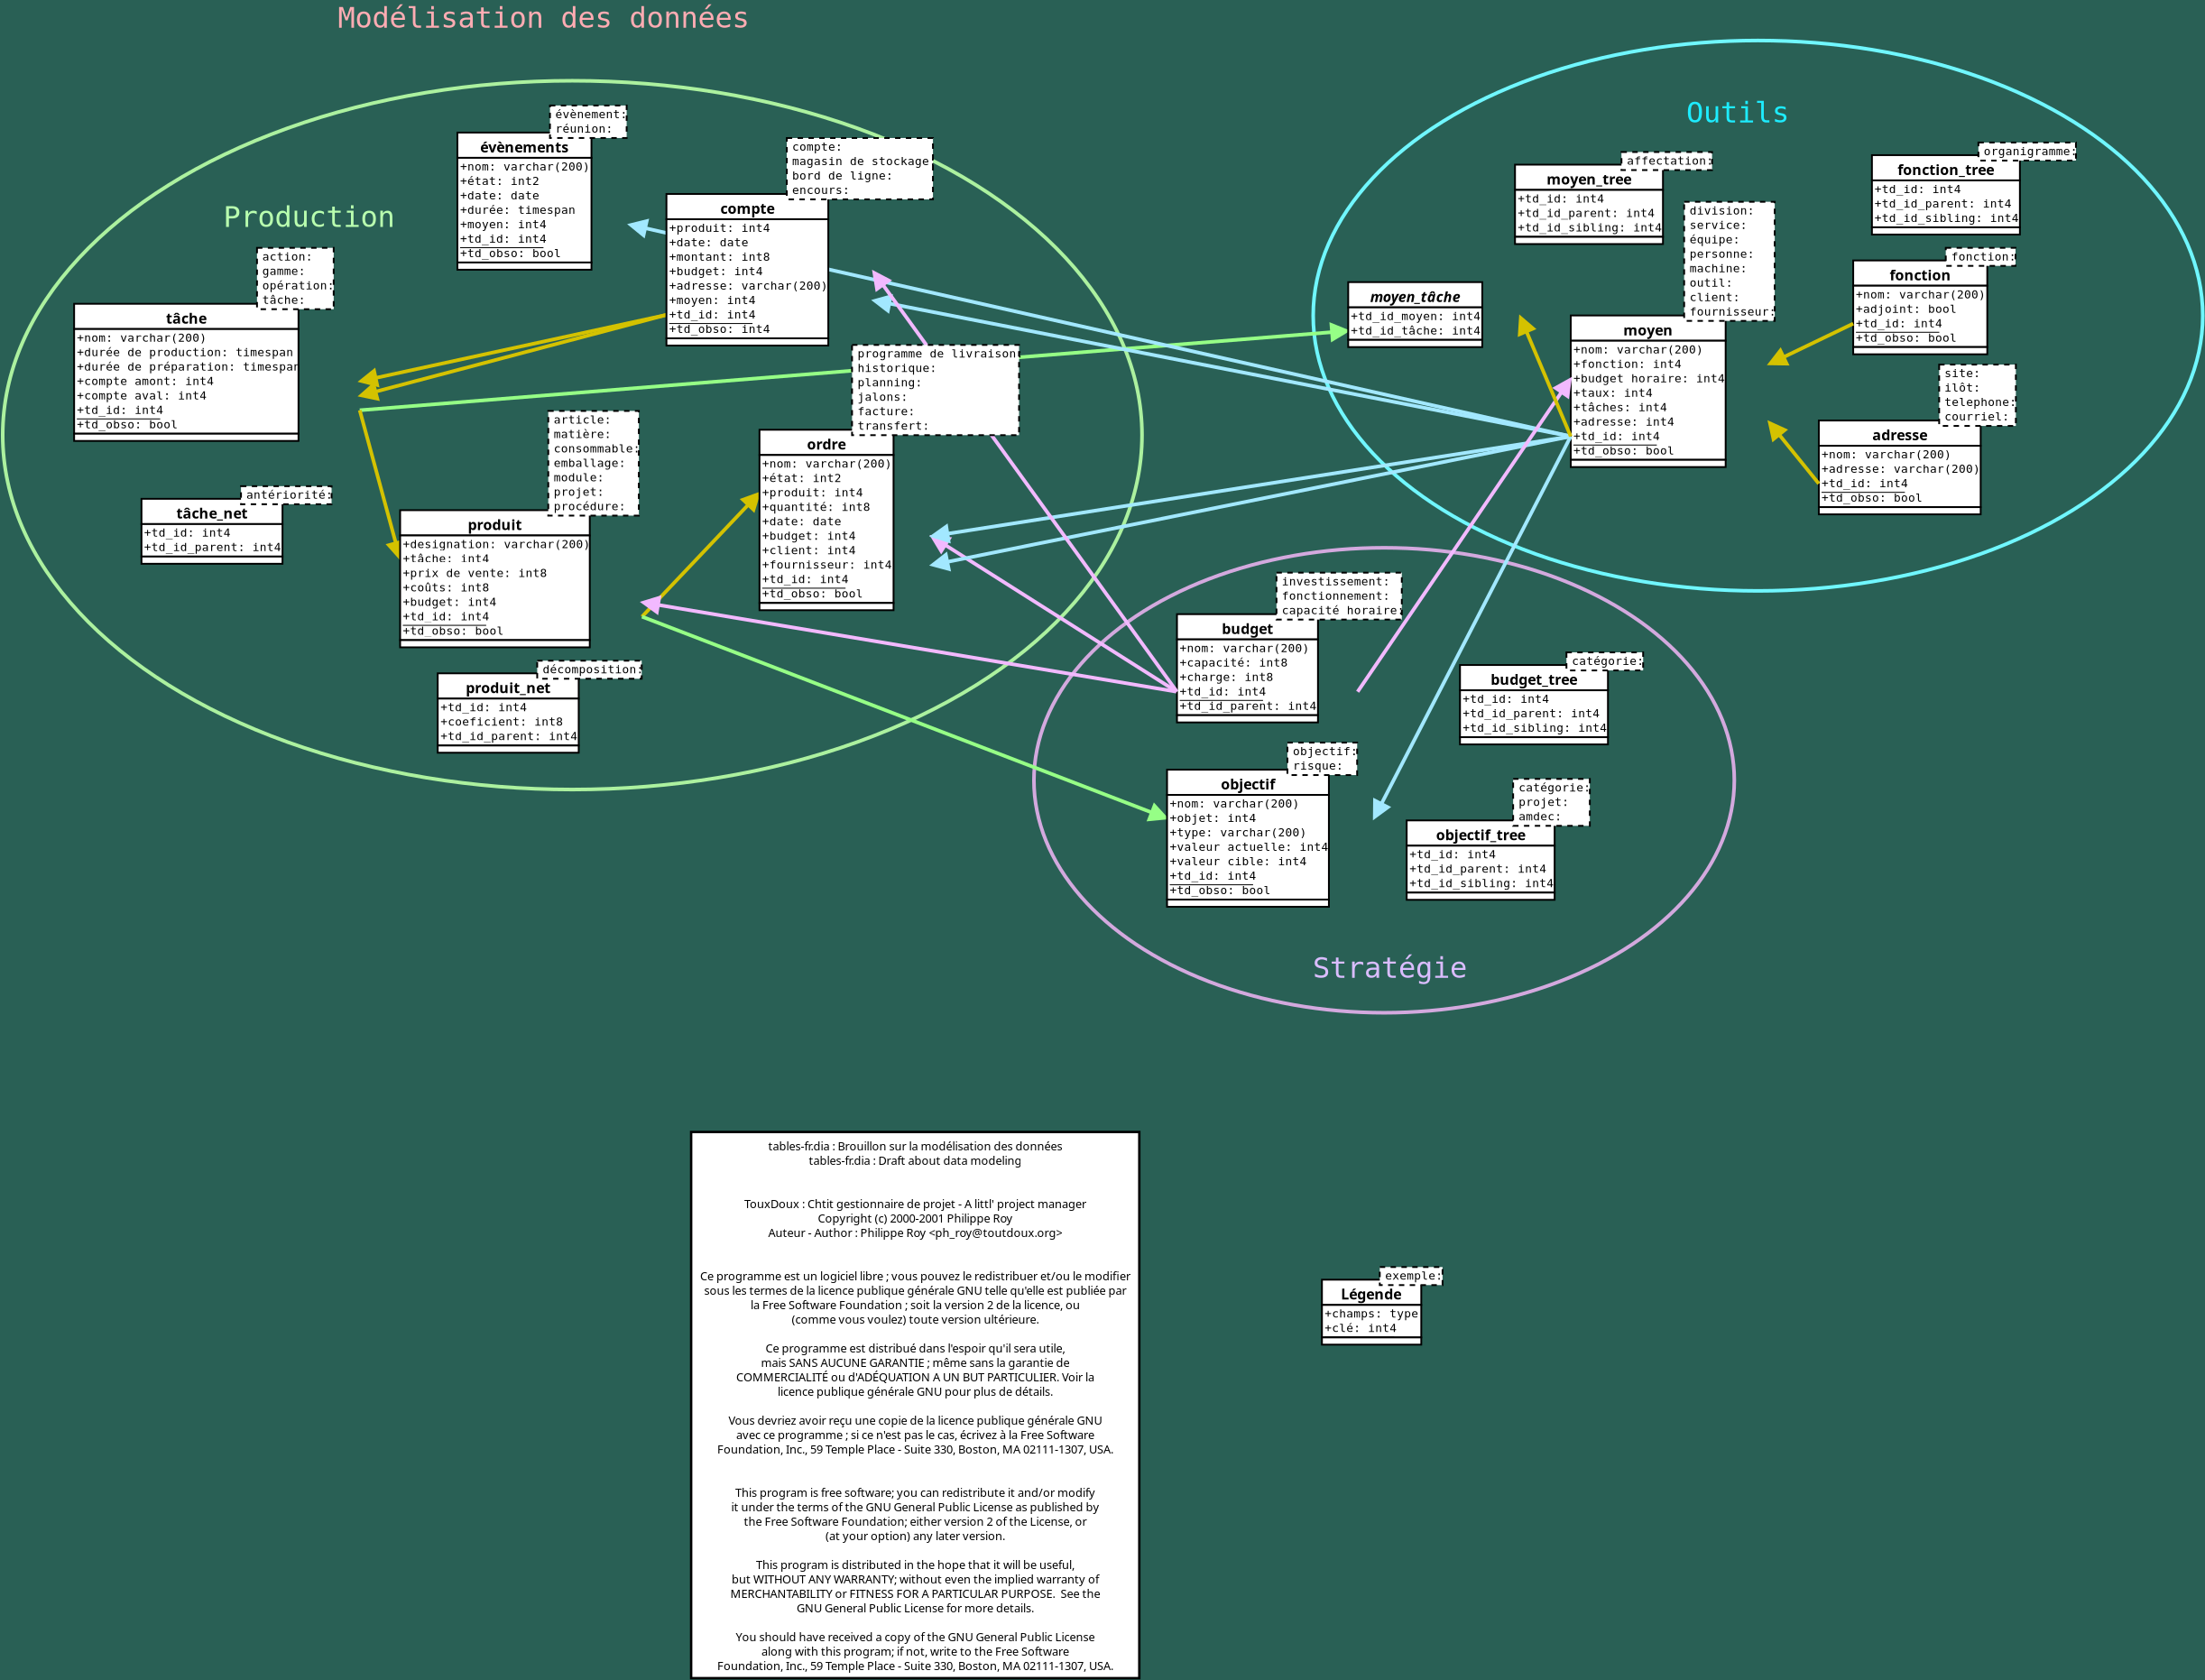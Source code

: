<?xml version="1.0" encoding="iso-8859-1"?>
<diagram xmlns:dia="http://www.lysator.liu.se/~alla/dia/">
  <diagramdata>
    <attribute name="background">
      <color val="#296055"/>
    </attribute>
    <attribute name="paper">
      <composite type="paper">
        <attribute name="name">
          <string>#A4#</string>
        </attribute>
        <attribute name="tmargin">
          <real val="2.82"/>
        </attribute>
        <attribute name="bmargin">
          <real val="2.82"/>
        </attribute>
        <attribute name="lmargin">
          <real val="2.82"/>
        </attribute>
        <attribute name="rmargin">
          <real val="2.82"/>
        </attribute>
        <attribute name="is_portrait">
          <boolean val="true"/>
        </attribute>
        <attribute name="scaling">
          <real val="1"/>
        </attribute>
        <attribute name="fitto">
          <boolean val="false"/>
        </attribute>
      </composite>
    </attribute>
    <attribute name="grid">
      <composite type="grid">
        <attribute name="width_x">
          <real val="1"/>
        </attribute>
        <attribute name="width_y">
          <real val="1"/>
        </attribute>
        <attribute name="visible_x">
          <int val="1"/>
        </attribute>
        <attribute name="visible_y">
          <int val="1"/>
        </attribute>
      </composite>
    </attribute>
    <attribute name="guides">
      <composite type="guides">
        <attribute name="hguides"/>
        <attribute name="vguides"/>
      </composite>
    </attribute>
  </diagramdata>
  <layer name="v4" visible="true">
    <object type="Standard - Ellipse" version="0" id="O0">
      <attribute name="obj_pos">
        <point val="68.945,-7.051"/>
      </attribute>
      <attribute name="obj_bb">
        <rectangle val="68.845,-7.151;107.86,18.816"/>
      </attribute>
      <attribute name="elem_corner">
        <point val="68.945,-7.051"/>
      </attribute>
      <attribute name="elem_width">
        <real val="38.815"/>
      </attribute>
      <attribute name="elem_height">
        <real val="25.767"/>
      </attribute>
      <attribute name="border_width">
        <real val="0.2"/>
      </attribute>
      <attribute name="border_color">
        <color val="#d3a9de"/>
      </attribute>
      <attribute name="show_background">
        <boolean val="false"/>
      </attribute>
    </object>
    <object type="Standard - Ellipse" version="0" id="O1">
      <attribute name="obj_pos">
        <point val="11.795,-32.933"/>
      </attribute>
      <attribute name="obj_bb">
        <rectangle val="11.695,-33.033;75.035,6.447"/>
      </attribute>
      <attribute name="elem_corner">
        <point val="11.795,-32.933"/>
      </attribute>
      <attribute name="elem_width">
        <real val="63.14"/>
      </attribute>
      <attribute name="elem_height">
        <real val="39.279"/>
      </attribute>
      <attribute name="border_width">
        <real val="0.2"/>
      </attribute>
      <attribute name="border_color">
        <color val="#acf19f"/>
      </attribute>
      <attribute name="show_background">
        <boolean val="false"/>
      </attribute>
    </object>
    <object type="Standard - Ellipse" version="0" id="O2">
      <attribute name="obj_pos">
        <point val="84.421,-35.163"/>
      </attribute>
      <attribute name="obj_bb">
        <rectangle val="84.321,-35.263;133.821,-4.563"/>
      </attribute>
      <attribute name="elem_corner">
        <point val="84.421,-35.163"/>
      </attribute>
      <attribute name="elem_width">
        <real val="49.3"/>
      </attribute>
      <attribute name="elem_height">
        <real val="30.5"/>
      </attribute>
      <attribute name="border_width">
        <real val="0.2"/>
      </attribute>
      <attribute name="border_color">
        <color val="#70f7ff"/>
      </attribute>
      <attribute name="show_background">
        <boolean val="false"/>
      </attribute>
    </object>
    <object type="UML - Class" version="0" id="O3">
      <attribute name="obj_pos">
        <point val="84.906,33.508"/>
      </attribute>
      <attribute name="obj_bb">
        <rectangle val="84.856,32.758;93.752,37.158"/>
      </attribute>
      <attribute name="elem_corner">
        <point val="84.906,33.508"/>
      </attribute>
      <attribute name="elem_width">
        <real val="7.102"/>
      </attribute>
      <attribute name="elem_height">
        <real val="3.6"/>
      </attribute>
      <attribute name="name">
        <string>#L&#233;gende#</string>
      </attribute>
      <attribute name="stereotype">
        <string/>
      </attribute>
      <attribute name="abstract">
        <boolean val="false"/>
      </attribute>
      <attribute name="suppress_attributes">
        <boolean val="false"/>
      </attribute>
      <attribute name="suppress_operations">
        <boolean val="false"/>
      </attribute>
      <attribute name="visible_attributes">
        <boolean val="true"/>
      </attribute>
      <attribute name="visible_operations">
        <boolean val="true"/>
      </attribute>
      <attribute name="attributes">
        <composite type="umlattribute">
          <attribute name="name">
            <string>#champs#</string>
          </attribute>
          <attribute name="type">
            <string>#type#</string>
          </attribute>
          <attribute name="value">
            <string/>
          </attribute>
          <attribute name="visibility">
            <enum val="0"/>
          </attribute>
          <attribute name="abstract">
            <boolean val="false"/>
          </attribute>
          <attribute name="class_scope">
            <boolean val="false"/>
          </attribute>
        </composite>
        <composite type="umlattribute">
          <attribute name="name">
            <string>#cl&#233;#</string>
          </attribute>
          <attribute name="type">
            <string>#int4#</string>
          </attribute>
          <attribute name="value">
            <string/>
          </attribute>
          <attribute name="visibility">
            <enum val="0"/>
          </attribute>
          <attribute name="abstract">
            <boolean val="false"/>
          </attribute>
          <attribute name="class_scope">
            <boolean val="true"/>
          </attribute>
        </composite>
      </attribute>
      <attribute name="operations"/>
      <attribute name="template">
        <boolean val="true"/>
      </attribute>
      <attribute name="templates">
        <composite type="umlformalparameter">
          <attribute name="name">
            <string>#exemple#</string>
          </attribute>
          <attribute name="type">
            <string/>
          </attribute>
        </composite>
      </attribute>
    </object>
    <object type="Standard - Line" version="0" id="O4">
      <attribute name="obj_pos">
        <point val="63.261,-7.692"/>
      </attribute>
      <attribute name="obj_bb">
        <rectangle val="62.361,-8.592;77.772,1.827"/>
      </attribute>
      <attribute name="conn_endpoints">
        <point val="63.261,-7.692"/>
        <point val="76.872,0.927"/>
      </attribute>
      <attribute name="numcp">
        <int val="1"/>
      </attribute>
      <attribute name="line_color">
        <color val="#f2b9ff"/>
      </attribute>
      <attribute name="line_width">
        <real val="0.2"/>
      </attribute>
      <attribute name="start_arrow">
        <enum val="3"/>
      </attribute>
      <attribute name="start_arrow_length">
        <real val="0.8"/>
      </attribute>
      <attribute name="start_arrow_width">
        <real val="0.8"/>
      </attribute>
      <connections>
        <connection handle="0" to="O41" connection="19"/>
        <connection handle="1" to="O38" connection="14"/>
      </connections>
    </object>
    <object type="Standard - Line" version="0" id="O5">
      <attribute name="obj_pos">
        <point val="63.261,-6.092"/>
      </attribute>
      <attribute name="obj_bb">
        <rectangle val="62.361,-14.125;99.594,-5.192"/>
      </attribute>
      <attribute name="conn_endpoints">
        <point val="63.261,-6.092"/>
        <point val="98.695,-13.225"/>
      </attribute>
      <attribute name="numcp">
        <int val="1"/>
      </attribute>
      <attribute name="line_color">
        <color val="#a2e8ff"/>
      </attribute>
      <attribute name="line_width">
        <real val="0.2"/>
      </attribute>
      <attribute name="start_arrow">
        <enum val="3"/>
      </attribute>
      <attribute name="start_arrow_length">
        <real val="0.8"/>
      </attribute>
      <attribute name="start_arrow_width">
        <real val="0.8"/>
      </attribute>
      <connections>
        <connection handle="0" to="O41" connection="23"/>
        <connection handle="1" to="O26" connection="20"/>
      </connections>
    </object>
    <object type="Standard - Line" version="0" id="O6">
      <attribute name="obj_pos">
        <point val="86.362,-19.073"/>
      </attribute>
      <attribute name="obj_bb">
        <rectangle val="30.682,-19.973;87.262,-13.773"/>
      </attribute>
      <attribute name="conn_endpoints">
        <point val="86.362,-19.073"/>
        <point val="31.582,-14.673"/>
      </attribute>
      <attribute name="numcp">
        <int val="1"/>
      </attribute>
      <attribute name="line_color">
        <color val="#96ff86"/>
      </attribute>
      <attribute name="line_width">
        <real val="0.2"/>
      </attribute>
      <attribute name="start_arrow">
        <enum val="3"/>
      </attribute>
      <attribute name="start_arrow_length">
        <real val="0.8"/>
      </attribute>
      <attribute name="start_arrow_width">
        <real val="0.8"/>
      </attribute>
      <connections>
        <connection handle="0" to="O42" connection="10"/>
        <connection handle="1" to="O10" connection="19"/>
      </connections>
    </object>
    <object type="Standard - Text" version="0" id="O7">
      <attribute name="obj_pos">
        <point val="41.766,-35.87"/>
      </attribute>
      <attribute name="obj_bb">
        <rectangle val="27.122,-37.456;56.41,-35.456"/>
      </attribute>
      <attribute name="text">
        <composite type="text">
          <attribute name="string">
            <string>#Mod&#233;lisation des donn&#233;es#</string>
          </attribute>
          <attribute name="font">
            <font name="Courier"/>
          </attribute>
          <attribute name="height">
            <real val="2"/>
          </attribute>
          <attribute name="pos">
            <point val="41.766,-35.87"/>
          </attribute>
          <attribute name="color">
            <color val="#ffacb3"/>
          </attribute>
          <attribute name="alignment">
            <enum val="1"/>
          </attribute>
        </composite>
      </attribute>
    </object>
    <object type="UML - Class" version="0" id="O8">
      <attribute name="obj_pos">
        <point val="89.602,8.057"/>
      </attribute>
      <attribute name="obj_bb">
        <rectangle val="89.552,5.707;102.811,12.507"/>
      </attribute>
      <attribute name="elem_corner">
        <point val="89.602,8.057"/>
      </attribute>
      <attribute name="elem_width">
        <real val="10.496"/>
      </attribute>
      <attribute name="elem_height">
        <real val="4.4"/>
      </attribute>
      <attribute name="name">
        <string>#objectif_tree#</string>
      </attribute>
      <attribute name="stereotype">
        <string/>
      </attribute>
      <attribute name="abstract">
        <boolean val="false"/>
      </attribute>
      <attribute name="suppress_attributes">
        <boolean val="false"/>
      </attribute>
      <attribute name="suppress_operations">
        <boolean val="false"/>
      </attribute>
      <attribute name="visible_attributes">
        <boolean val="true"/>
      </attribute>
      <attribute name="visible_operations">
        <boolean val="true"/>
      </attribute>
      <attribute name="attributes">
        <composite type="umlattribute">
          <attribute name="name">
            <string>#td_id#</string>
          </attribute>
          <attribute name="type">
            <string>#int4#</string>
          </attribute>
          <attribute name="value">
            <string/>
          </attribute>
          <attribute name="visibility">
            <enum val="0"/>
          </attribute>
          <attribute name="abstract">
            <boolean val="false"/>
          </attribute>
          <attribute name="class_scope">
            <boolean val="false"/>
          </attribute>
        </composite>
        <composite type="umlattribute">
          <attribute name="name">
            <string>#td_id_parent#</string>
          </attribute>
          <attribute name="type">
            <string>#int4#</string>
          </attribute>
          <attribute name="value">
            <string/>
          </attribute>
          <attribute name="visibility">
            <enum val="0"/>
          </attribute>
          <attribute name="abstract">
            <boolean val="false"/>
          </attribute>
          <attribute name="class_scope">
            <boolean val="false"/>
          </attribute>
        </composite>
        <composite type="umlattribute">
          <attribute name="name">
            <string>#td_id_sibling#</string>
          </attribute>
          <attribute name="type">
            <string>#int4#</string>
          </attribute>
          <attribute name="value">
            <string/>
          </attribute>
          <attribute name="visibility">
            <enum val="0"/>
          </attribute>
          <attribute name="abstract">
            <boolean val="false"/>
          </attribute>
          <attribute name="class_scope">
            <boolean val="false"/>
          </attribute>
        </composite>
      </attribute>
      <attribute name="operations"/>
      <attribute name="template">
        <boolean val="true"/>
      </attribute>
      <attribute name="templates">
        <composite type="umlformalparameter">
          <attribute name="name">
            <string>#cat&#233;gorie#</string>
          </attribute>
          <attribute name="type">
            <string/>
          </attribute>
        </composite>
        <composite type="umlformalparameter">
          <attribute name="name">
            <string>#projet#</string>
          </attribute>
          <attribute name="type">
            <string/>
          </attribute>
        </composite>
        <composite type="umlformalparameter">
          <attribute name="name">
            <string>#amdec#</string>
          </attribute>
          <attribute name="type">
            <string/>
          </attribute>
        </composite>
      </attribute>
    </object>
    <object type="Standard - Text" version="0" id="O9">
      <attribute name="obj_pos">
        <point val="88.668,16.774"/>
      </attribute>
      <attribute name="obj_bb">
        <rectangle val="83.114,15.188;94.222,17.188"/>
      </attribute>
      <attribute name="text">
        <composite type="text">
          <attribute name="string">
            <string>#Strat&#233;gie#</string>
          </attribute>
          <attribute name="font">
            <font name="Courier"/>
          </attribute>
          <attribute name="height">
            <real val="2"/>
          </attribute>
          <attribute name="pos">
            <point val="88.668,16.774"/>
          </attribute>
          <attribute name="color">
            <color val="#dabdff"/>
          </attribute>
          <attribute name="alignment">
            <enum val="1"/>
          </attribute>
        </composite>
      </attribute>
    </object>
    <object type="UML - Class" version="0" id="O10">
      <attribute name="obj_pos">
        <point val="15.753,-20.573"/>
      </attribute>
      <attribute name="obj_bb">
        <rectangle val="15.703,-23.723;34.295,-12.923"/>
      </attribute>
      <attribute name="elem_corner">
        <point val="15.753,-20.573"/>
      </attribute>
      <attribute name="elem_width">
        <real val="15.829"/>
      </attribute>
      <attribute name="elem_height">
        <real val="7.6"/>
      </attribute>
      <attribute name="name">
        <string>#t&#226;che#</string>
      </attribute>
      <attribute name="stereotype">
        <string/>
      </attribute>
      <attribute name="abstract">
        <boolean val="false"/>
      </attribute>
      <attribute name="suppress_attributes">
        <boolean val="false"/>
      </attribute>
      <attribute name="suppress_operations">
        <boolean val="false"/>
      </attribute>
      <attribute name="visible_attributes">
        <boolean val="true"/>
      </attribute>
      <attribute name="visible_operations">
        <boolean val="true"/>
      </attribute>
      <attribute name="attributes">
        <composite type="umlattribute">
          <attribute name="name">
            <string>#nom#</string>
          </attribute>
          <attribute name="type">
            <string>#varchar(200)#</string>
          </attribute>
          <attribute name="value">
            <string/>
          </attribute>
          <attribute name="visibility">
            <enum val="0"/>
          </attribute>
          <attribute name="abstract">
            <boolean val="false"/>
          </attribute>
          <attribute name="class_scope">
            <boolean val="false"/>
          </attribute>
        </composite>
        <composite type="umlattribute">
          <attribute name="name">
            <string>#dur&#233;e de production#</string>
          </attribute>
          <attribute name="type">
            <string>#timespan#</string>
          </attribute>
          <attribute name="value">
            <string/>
          </attribute>
          <attribute name="visibility">
            <enum val="0"/>
          </attribute>
          <attribute name="abstract">
            <boolean val="false"/>
          </attribute>
          <attribute name="class_scope">
            <boolean val="false"/>
          </attribute>
        </composite>
        <composite type="umlattribute">
          <attribute name="name">
            <string>#dur&#233;e de pr&#233;paration#</string>
          </attribute>
          <attribute name="type">
            <string>#timespan#</string>
          </attribute>
          <attribute name="value">
            <string/>
          </attribute>
          <attribute name="visibility">
            <enum val="0"/>
          </attribute>
          <attribute name="abstract">
            <boolean val="false"/>
          </attribute>
          <attribute name="class_scope">
            <boolean val="false"/>
          </attribute>
        </composite>
        <composite type="umlattribute">
          <attribute name="name">
            <string>#compte amont#</string>
          </attribute>
          <attribute name="type">
            <string>#int4#</string>
          </attribute>
          <attribute name="value">
            <string/>
          </attribute>
          <attribute name="visibility">
            <enum val="0"/>
          </attribute>
          <attribute name="abstract">
            <boolean val="false"/>
          </attribute>
          <attribute name="class_scope">
            <boolean val="false"/>
          </attribute>
        </composite>
        <composite type="umlattribute">
          <attribute name="name">
            <string>#compte aval#</string>
          </attribute>
          <attribute name="type">
            <string>#int4#</string>
          </attribute>
          <attribute name="value">
            <string/>
          </attribute>
          <attribute name="visibility">
            <enum val="0"/>
          </attribute>
          <attribute name="abstract">
            <boolean val="false"/>
          </attribute>
          <attribute name="class_scope">
            <boolean val="false"/>
          </attribute>
        </composite>
        <composite type="umlattribute">
          <attribute name="name">
            <string>#td_id#</string>
          </attribute>
          <attribute name="type">
            <string>#int4#</string>
          </attribute>
          <attribute name="value">
            <string/>
          </attribute>
          <attribute name="visibility">
            <enum val="0"/>
          </attribute>
          <attribute name="abstract">
            <boolean val="false"/>
          </attribute>
          <attribute name="class_scope">
            <boolean val="true"/>
          </attribute>
        </composite>
        <composite type="umlattribute">
          <attribute name="name">
            <string>#td_obso#</string>
          </attribute>
          <attribute name="type">
            <string>#bool#</string>
          </attribute>
          <attribute name="value">
            <string/>
          </attribute>
          <attribute name="visibility">
            <enum val="0"/>
          </attribute>
          <attribute name="abstract">
            <boolean val="false"/>
          </attribute>
          <attribute name="class_scope">
            <boolean val="false"/>
          </attribute>
        </composite>
      </attribute>
      <attribute name="operations"/>
      <attribute name="template">
        <boolean val="true"/>
      </attribute>
      <attribute name="templates">
        <composite type="umlformalparameter">
          <attribute name="name">
            <string>#action#</string>
          </attribute>
          <attribute name="type">
            <string/>
          </attribute>
        </composite>
        <composite type="umlformalparameter">
          <attribute name="name">
            <string>#gamme#</string>
          </attribute>
          <attribute name="type">
            <string/>
          </attribute>
        </composite>
        <composite type="umlformalparameter">
          <attribute name="name">
            <string>#op&#233;ration#</string>
          </attribute>
          <attribute name="type">
            <string/>
          </attribute>
        </composite>
        <composite type="umlformalparameter">
          <attribute name="name">
            <string>#t&#226;che#</string>
          </attribute>
          <attribute name="type">
            <string/>
          </attribute>
        </composite>
      </attribute>
    </object>
    <object type="Standard - Line" version="0" id="O11">
      <attribute name="obj_pos">
        <point val="33.82,-6.434"/>
      </attribute>
      <attribute name="obj_bb">
        <rectangle val="30.682,-15.573;34.72,-5.534"/>
      </attribute>
      <attribute name="conn_endpoints">
        <point val="33.82,-6.434"/>
        <point val="31.582,-14.673"/>
      </attribute>
      <attribute name="numcp">
        <int val="1"/>
      </attribute>
      <attribute name="line_color">
        <color val="#d4c200"/>
      </attribute>
      <attribute name="line_width">
        <real val="0.2"/>
      </attribute>
      <attribute name="start_arrow">
        <enum val="3"/>
      </attribute>
      <attribute name="start_arrow_length">
        <real val="0.8"/>
      </attribute>
      <attribute name="start_arrow_width">
        <real val="0.8"/>
      </attribute>
      <connections>
        <connection handle="0" to="O15" connection="10"/>
        <connection handle="1" to="O10" connection="19"/>
      </connections>
    </object>
    <object type="UML - Class" version="0" id="O12">
      <attribute name="obj_pos">
        <point val="35.902,-0.094"/>
      </attribute>
      <attribute name="obj_bb">
        <rectangle val="35.852,-0.844;50.565,4.356"/>
      </attribute>
      <attribute name="elem_corner">
        <point val="35.902,-0.094"/>
      </attribute>
      <attribute name="elem_width">
        <real val="10.011"/>
      </attribute>
      <attribute name="elem_height">
        <real val="4.4"/>
      </attribute>
      <attribute name="name">
        <string>#produit_net#</string>
      </attribute>
      <attribute name="stereotype">
        <string/>
      </attribute>
      <attribute name="abstract">
        <boolean val="false"/>
      </attribute>
      <attribute name="suppress_attributes">
        <boolean val="false"/>
      </attribute>
      <attribute name="suppress_operations">
        <boolean val="false"/>
      </attribute>
      <attribute name="visible_attributes">
        <boolean val="true"/>
      </attribute>
      <attribute name="visible_operations">
        <boolean val="true"/>
      </attribute>
      <attribute name="attributes">
        <composite type="umlattribute">
          <attribute name="name">
            <string>#td_id#</string>
          </attribute>
          <attribute name="type">
            <string>#int4#</string>
          </attribute>
          <attribute name="value">
            <string/>
          </attribute>
          <attribute name="visibility">
            <enum val="0"/>
          </attribute>
          <attribute name="abstract">
            <boolean val="false"/>
          </attribute>
          <attribute name="class_scope">
            <boolean val="false"/>
          </attribute>
        </composite>
        <composite type="umlattribute">
          <attribute name="name">
            <string>#coeficient#</string>
          </attribute>
          <attribute name="type">
            <string>#int8#</string>
          </attribute>
          <attribute name="value">
            <string/>
          </attribute>
          <attribute name="visibility">
            <enum val="0"/>
          </attribute>
          <attribute name="abstract">
            <boolean val="false"/>
          </attribute>
          <attribute name="class_scope">
            <boolean val="false"/>
          </attribute>
        </composite>
        <composite type="umlattribute">
          <attribute name="name">
            <string>#td_id_parent#</string>
          </attribute>
          <attribute name="type">
            <string>#int4#</string>
          </attribute>
          <attribute name="value">
            <string/>
          </attribute>
          <attribute name="visibility">
            <enum val="0"/>
          </attribute>
          <attribute name="abstract">
            <boolean val="false"/>
          </attribute>
          <attribute name="class_scope">
            <boolean val="false"/>
          </attribute>
        </composite>
      </attribute>
      <attribute name="operations"/>
      <attribute name="template">
        <boolean val="true"/>
      </attribute>
      <attribute name="templates">
        <composite type="umlformalparameter">
          <attribute name="name">
            <string>#d&#233;composition#</string>
          </attribute>
          <attribute name="type">
            <string/>
          </attribute>
        </composite>
      </attribute>
    </object>
    <object type="UML - Class" version="0" id="O13">
      <attribute name="obj_pos">
        <point val="19.486,-9.765"/>
      </attribute>
      <attribute name="obj_bb">
        <rectangle val="19.436,-10.515;33.181,-6.115"/>
      </attribute>
      <attribute name="elem_corner">
        <point val="19.486,-9.765"/>
      </attribute>
      <attribute name="elem_width">
        <real val="10.011"/>
      </attribute>
      <attribute name="elem_height">
        <real val="3.6"/>
      </attribute>
      <attribute name="name">
        <string>#t&#226;che_net#</string>
      </attribute>
      <attribute name="stereotype">
        <string/>
      </attribute>
      <attribute name="abstract">
        <boolean val="false"/>
      </attribute>
      <attribute name="suppress_attributes">
        <boolean val="false"/>
      </attribute>
      <attribute name="suppress_operations">
        <boolean val="false"/>
      </attribute>
      <attribute name="visible_attributes">
        <boolean val="true"/>
      </attribute>
      <attribute name="visible_operations">
        <boolean val="true"/>
      </attribute>
      <attribute name="attributes">
        <composite type="umlattribute">
          <attribute name="name">
            <string>#td_id#</string>
          </attribute>
          <attribute name="type">
            <string>#int4#</string>
          </attribute>
          <attribute name="value">
            <string/>
          </attribute>
          <attribute name="visibility">
            <enum val="0"/>
          </attribute>
          <attribute name="abstract">
            <boolean val="false"/>
          </attribute>
          <attribute name="class_scope">
            <boolean val="false"/>
          </attribute>
        </composite>
        <composite type="umlattribute">
          <attribute name="name">
            <string>#td_id_parent#</string>
          </attribute>
          <attribute name="type">
            <string>#int4#</string>
          </attribute>
          <attribute name="value">
            <string/>
          </attribute>
          <attribute name="visibility">
            <enum val="0"/>
          </attribute>
          <attribute name="abstract">
            <boolean val="false"/>
          </attribute>
          <attribute name="class_scope">
            <boolean val="false"/>
          </attribute>
        </composite>
      </attribute>
      <attribute name="operations"/>
      <attribute name="template">
        <boolean val="true"/>
      </attribute>
      <attribute name="templates">
        <composite type="umlformalparameter">
          <attribute name="name">
            <string>#ant&#233;riorit&#233;#</string>
          </attribute>
          <attribute name="type">
            <string/>
          </attribute>
        </composite>
      </attribute>
    </object>
    <object type="Standard - Line" version="0" id="O14">
      <attribute name="obj_pos">
        <point val="53.735,-10.092"/>
      </attribute>
      <attribute name="obj_bb">
        <rectangle val="46.325,-10.992;54.635,-2.334"/>
      </attribute>
      <attribute name="conn_endpoints">
        <point val="53.735,-10.092"/>
        <point val="47.225,-3.234"/>
      </attribute>
      <attribute name="numcp">
        <int val="1"/>
      </attribute>
      <attribute name="line_color">
        <color val="#d4c200"/>
      </attribute>
      <attribute name="line_width">
        <real val="0.2"/>
      </attribute>
      <attribute name="start_arrow">
        <enum val="3"/>
      </attribute>
      <attribute name="start_arrow_length">
        <real val="0.8"/>
      </attribute>
      <attribute name="start_arrow_width">
        <real val="0.8"/>
      </attribute>
      <connections>
        <connection handle="0" to="O41" connection="12"/>
        <connection handle="1" to="O15" connection="19"/>
      </connections>
    </object>
    <object type="UML - Class" version="0" id="O15">
      <attribute name="obj_pos">
        <point val="33.82,-9.134"/>
      </attribute>
      <attribute name="obj_bb">
        <rectangle val="33.77,-14.684;50.907,-1.484"/>
      </attribute>
      <attribute name="elem_corner">
        <point val="33.82,-9.134"/>
      </attribute>
      <attribute name="elem_width">
        <real val="13.405"/>
      </attribute>
      <attribute name="elem_height">
        <real val="7.6"/>
      </attribute>
      <attribute name="name">
        <string>#produit#</string>
      </attribute>
      <attribute name="stereotype">
        <string/>
      </attribute>
      <attribute name="abstract">
        <boolean val="false"/>
      </attribute>
      <attribute name="suppress_attributes">
        <boolean val="false"/>
      </attribute>
      <attribute name="suppress_operations">
        <boolean val="false"/>
      </attribute>
      <attribute name="visible_attributes">
        <boolean val="true"/>
      </attribute>
      <attribute name="visible_operations">
        <boolean val="true"/>
      </attribute>
      <attribute name="attributes">
        <composite type="umlattribute">
          <attribute name="name">
            <string>#designation#</string>
          </attribute>
          <attribute name="type">
            <string>#varchar(200)#</string>
          </attribute>
          <attribute name="value">
            <string/>
          </attribute>
          <attribute name="visibility">
            <enum val="0"/>
          </attribute>
          <attribute name="abstract">
            <boolean val="false"/>
          </attribute>
          <attribute name="class_scope">
            <boolean val="false"/>
          </attribute>
        </composite>
        <composite type="umlattribute">
          <attribute name="name">
            <string>#t&#226;che#</string>
          </attribute>
          <attribute name="type">
            <string>#int4#</string>
          </attribute>
          <attribute name="value">
            <string/>
          </attribute>
          <attribute name="visibility">
            <enum val="0"/>
          </attribute>
          <attribute name="abstract">
            <boolean val="false"/>
          </attribute>
          <attribute name="class_scope">
            <boolean val="false"/>
          </attribute>
        </composite>
        <composite type="umlattribute">
          <attribute name="name">
            <string>#prix de vente#</string>
          </attribute>
          <attribute name="type">
            <string>#int8#</string>
          </attribute>
          <attribute name="value">
            <string/>
          </attribute>
          <attribute name="visibility">
            <enum val="0"/>
          </attribute>
          <attribute name="abstract">
            <boolean val="false"/>
          </attribute>
          <attribute name="class_scope">
            <boolean val="false"/>
          </attribute>
        </composite>
        <composite type="umlattribute">
          <attribute name="name">
            <string>#co&#251;ts#</string>
          </attribute>
          <attribute name="type">
            <string>#int8#</string>
          </attribute>
          <attribute name="value">
            <string/>
          </attribute>
          <attribute name="visibility">
            <enum val="0"/>
          </attribute>
          <attribute name="abstract">
            <boolean val="false"/>
          </attribute>
          <attribute name="class_scope">
            <boolean val="false"/>
          </attribute>
        </composite>
        <composite type="umlattribute">
          <attribute name="name">
            <string>#budget#</string>
          </attribute>
          <attribute name="type">
            <string>#int4#</string>
          </attribute>
          <attribute name="value">
            <string/>
          </attribute>
          <attribute name="visibility">
            <enum val="0"/>
          </attribute>
          <attribute name="abstract">
            <boolean val="false"/>
          </attribute>
          <attribute name="class_scope">
            <boolean val="false"/>
          </attribute>
        </composite>
        <composite type="umlattribute">
          <attribute name="name">
            <string>#td_id#</string>
          </attribute>
          <attribute name="type">
            <string>#int4#</string>
          </attribute>
          <attribute name="value">
            <string/>
          </attribute>
          <attribute name="visibility">
            <enum val="0"/>
          </attribute>
          <attribute name="abstract">
            <boolean val="false"/>
          </attribute>
          <attribute name="class_scope">
            <boolean val="true"/>
          </attribute>
        </composite>
        <composite type="umlattribute">
          <attribute name="name">
            <string>#td_obso#</string>
          </attribute>
          <attribute name="type">
            <string>#bool#</string>
          </attribute>
          <attribute name="value">
            <string/>
          </attribute>
          <attribute name="visibility">
            <enum val="0"/>
          </attribute>
          <attribute name="abstract">
            <boolean val="false"/>
          </attribute>
          <attribute name="class_scope">
            <boolean val="false"/>
          </attribute>
        </composite>
      </attribute>
      <attribute name="operations"/>
      <attribute name="template">
        <boolean val="true"/>
      </attribute>
      <attribute name="templates">
        <composite type="umlformalparameter">
          <attribute name="name">
            <string>#article#</string>
          </attribute>
          <attribute name="type">
            <string/>
          </attribute>
        </composite>
        <composite type="umlformalparameter">
          <attribute name="name">
            <string>#mati&#232;re#</string>
          </attribute>
          <attribute name="type">
            <string/>
          </attribute>
        </composite>
        <composite type="umlformalparameter">
          <attribute name="name">
            <string>#consommable#</string>
          </attribute>
          <attribute name="type">
            <string/>
          </attribute>
        </composite>
        <composite type="umlformalparameter">
          <attribute name="name">
            <string>#emballage#</string>
          </attribute>
          <attribute name="type">
            <string/>
          </attribute>
        </composite>
        <composite type="umlformalparameter">
          <attribute name="name">
            <string>#module#</string>
          </attribute>
          <attribute name="type">
            <string/>
          </attribute>
        </composite>
        <composite type="umlformalparameter">
          <attribute name="name">
            <string>#projet#</string>
          </attribute>
          <attribute name="type">
            <string/>
          </attribute>
        </composite>
        <composite type="umlformalparameter">
          <attribute name="name">
            <string>#proc&#233;dure#</string>
          </attribute>
          <attribute name="type">
            <string/>
          </attribute>
        </composite>
      </attribute>
    </object>
    <object type="UML - Class" version="0" id="O16">
      <attribute name="obj_pos">
        <point val="36.994,-30.061"/>
      </attribute>
      <attribute name="obj_bb">
        <rectangle val="36.944,-31.611;49.233,-22.411"/>
      </attribute>
      <attribute name="elem_corner">
        <point val="36.994,-30.061"/>
      </attribute>
      <attribute name="elem_width">
        <real val="9.526"/>
      </attribute>
      <attribute name="elem_height">
        <real val="7.6"/>
      </attribute>
      <attribute name="name">
        <string>#&#233;v&#232;nements#</string>
      </attribute>
      <attribute name="stereotype">
        <string/>
      </attribute>
      <attribute name="abstract">
        <boolean val="false"/>
      </attribute>
      <attribute name="suppress_attributes">
        <boolean val="false"/>
      </attribute>
      <attribute name="suppress_operations">
        <boolean val="false"/>
      </attribute>
      <attribute name="visible_attributes">
        <boolean val="true"/>
      </attribute>
      <attribute name="visible_operations">
        <boolean val="true"/>
      </attribute>
      <attribute name="attributes">
        <composite type="umlattribute">
          <attribute name="name">
            <string>#nom#</string>
          </attribute>
          <attribute name="type">
            <string>#varchar(200)#</string>
          </attribute>
          <attribute name="value">
            <string/>
          </attribute>
          <attribute name="visibility">
            <enum val="0"/>
          </attribute>
          <attribute name="abstract">
            <boolean val="false"/>
          </attribute>
          <attribute name="class_scope">
            <boolean val="false"/>
          </attribute>
        </composite>
        <composite type="umlattribute">
          <attribute name="name">
            <string>#&#233;tat#</string>
          </attribute>
          <attribute name="type">
            <string>#int2#</string>
          </attribute>
          <attribute name="value">
            <string/>
          </attribute>
          <attribute name="visibility">
            <enum val="0"/>
          </attribute>
          <attribute name="abstract">
            <boolean val="false"/>
          </attribute>
          <attribute name="class_scope">
            <boolean val="false"/>
          </attribute>
        </composite>
        <composite type="umlattribute">
          <attribute name="name">
            <string>#date#</string>
          </attribute>
          <attribute name="type">
            <string>#date#</string>
          </attribute>
          <attribute name="value">
            <string/>
          </attribute>
          <attribute name="visibility">
            <enum val="0"/>
          </attribute>
          <attribute name="abstract">
            <boolean val="false"/>
          </attribute>
          <attribute name="class_scope">
            <boolean val="false"/>
          </attribute>
        </composite>
        <composite type="umlattribute">
          <attribute name="name">
            <string>#dur&#233;e#</string>
          </attribute>
          <attribute name="type">
            <string>#timespan#</string>
          </attribute>
          <attribute name="value">
            <string/>
          </attribute>
          <attribute name="visibility">
            <enum val="0"/>
          </attribute>
          <attribute name="abstract">
            <boolean val="false"/>
          </attribute>
          <attribute name="class_scope">
            <boolean val="false"/>
          </attribute>
        </composite>
        <composite type="umlattribute">
          <attribute name="name">
            <string>#moyen#</string>
          </attribute>
          <attribute name="type">
            <string>#int4#</string>
          </attribute>
          <attribute name="value">
            <string/>
          </attribute>
          <attribute name="visibility">
            <enum val="0"/>
          </attribute>
          <attribute name="abstract">
            <boolean val="false"/>
          </attribute>
          <attribute name="class_scope">
            <boolean val="false"/>
          </attribute>
        </composite>
        <composite type="umlattribute">
          <attribute name="name">
            <string>#td_id#</string>
          </attribute>
          <attribute name="type">
            <string>#int4#</string>
          </attribute>
          <attribute name="value">
            <string/>
          </attribute>
          <attribute name="visibility">
            <enum val="0"/>
          </attribute>
          <attribute name="abstract">
            <boolean val="false"/>
          </attribute>
          <attribute name="class_scope">
            <boolean val="true"/>
          </attribute>
        </composite>
        <composite type="umlattribute">
          <attribute name="name">
            <string>#td_obso#</string>
          </attribute>
          <attribute name="type">
            <string>#bool#</string>
          </attribute>
          <attribute name="value">
            <string/>
          </attribute>
          <attribute name="visibility">
            <enum val="0"/>
          </attribute>
          <attribute name="abstract">
            <boolean val="false"/>
          </attribute>
          <attribute name="class_scope">
            <boolean val="false"/>
          </attribute>
        </composite>
      </attribute>
      <attribute name="operations"/>
      <attribute name="template">
        <boolean val="true"/>
      </attribute>
      <attribute name="templates">
        <composite type="umlformalparameter">
          <attribute name="name">
            <string>#&#233;v&#232;nement#</string>
          </attribute>
          <attribute name="type">
            <string/>
          </attribute>
        </composite>
        <composite type="umlformalparameter">
          <attribute name="name">
            <string>#r&#233;union#</string>
          </attribute>
          <attribute name="type">
            <string/>
          </attribute>
        </composite>
      </attribute>
    </object>
    <object type="Standard - Line" version="0" id="O17">
      <attribute name="obj_pos">
        <point val="31.582,-16.273"/>
      </attribute>
      <attribute name="obj_bb">
        <rectangle val="30.682,-20.859;49.479,-15.373"/>
      </attribute>
      <attribute name="conn_endpoints">
        <point val="31.582,-16.273"/>
        <point val="48.579,-19.959"/>
      </attribute>
      <attribute name="numcp">
        <int val="1"/>
      </attribute>
      <attribute name="line_color">
        <color val="#d4c200"/>
      </attribute>
      <attribute name="line_width">
        <real val="0.2"/>
      </attribute>
      <attribute name="start_arrow">
        <enum val="3"/>
      </attribute>
      <attribute name="start_arrow_length">
        <real val="0.8"/>
      </attribute>
      <attribute name="start_arrow_width">
        <real val="0.8"/>
      </attribute>
      <connections>
        <connection handle="0" to="O10" connection="15"/>
        <connection handle="1" to="O34" connection="20"/>
      </connections>
    </object>
    <object type="Standard - Line" version="0" id="O18">
      <attribute name="obj_pos">
        <point val="31.582,-15.473"/>
      </attribute>
      <attribute name="obj_bb">
        <rectangle val="30.682,-20.859;49.479,-14.573"/>
      </attribute>
      <attribute name="conn_endpoints">
        <point val="31.582,-15.473"/>
        <point val="48.579,-19.959"/>
      </attribute>
      <attribute name="numcp">
        <int val="1"/>
      </attribute>
      <attribute name="line_color">
        <color val="#d4c200"/>
      </attribute>
      <attribute name="line_width">
        <real val="0.2"/>
      </attribute>
      <attribute name="start_arrow">
        <enum val="3"/>
      </attribute>
      <attribute name="start_arrow_length">
        <real val="0.8"/>
      </attribute>
      <attribute name="start_arrow_width">
        <real val="0.8"/>
      </attribute>
      <connections>
        <connection handle="0" to="O10" connection="17"/>
        <connection handle="1" to="O34" connection="20"/>
      </connections>
    </object>
    <object type="Standard - Text" version="0" id="O19">
      <attribute name="obj_pos">
        <point val="28.764,-24.835"/>
      </attribute>
      <attribute name="obj_bb">
        <rectangle val="22.604,-26.422;34.924,-24.422"/>
      </attribute>
      <attribute name="text">
        <composite type="text">
          <attribute name="string">
            <string>#Production#</string>
          </attribute>
          <attribute name="font">
            <font name="Courier"/>
          </attribute>
          <attribute name="height">
            <real val="2"/>
          </attribute>
          <attribute name="pos">
            <point val="28.764,-24.835"/>
          </attribute>
          <attribute name="color">
            <color val="#b9ffaf"/>
          </attribute>
          <attribute name="alignment">
            <enum val="1"/>
          </attribute>
        </composite>
      </attribute>
    </object>
    <object type="UML - Class" version="0" id="O20">
      <attribute name="obj_pos">
        <point val="112.443,-14.104"/>
      </attribute>
      <attribute name="obj_bb">
        <rectangle val="112.393,-17.254;126.622,-8.854"/>
      </attribute>
      <attribute name="elem_corner">
        <point val="112.443,-14.104"/>
      </attribute>
      <attribute name="elem_width">
        <real val="11.466"/>
      </attribute>
      <attribute name="elem_height">
        <real val="5.2"/>
      </attribute>
      <attribute name="name">
        <string>#adresse#</string>
      </attribute>
      <attribute name="stereotype">
        <string/>
      </attribute>
      <attribute name="abstract">
        <boolean val="false"/>
      </attribute>
      <attribute name="suppress_attributes">
        <boolean val="false"/>
      </attribute>
      <attribute name="suppress_operations">
        <boolean val="false"/>
      </attribute>
      <attribute name="visible_attributes">
        <boolean val="true"/>
      </attribute>
      <attribute name="visible_operations">
        <boolean val="true"/>
      </attribute>
      <attribute name="attributes">
        <composite type="umlattribute">
          <attribute name="name">
            <string>#nom#</string>
          </attribute>
          <attribute name="type">
            <string>#varchar(200)#</string>
          </attribute>
          <attribute name="value">
            <string/>
          </attribute>
          <attribute name="visibility">
            <enum val="0"/>
          </attribute>
          <attribute name="abstract">
            <boolean val="false"/>
          </attribute>
          <attribute name="class_scope">
            <boolean val="false"/>
          </attribute>
        </composite>
        <composite type="umlattribute">
          <attribute name="name">
            <string>#adresse#</string>
          </attribute>
          <attribute name="type">
            <string>#varchar(200)#</string>
          </attribute>
          <attribute name="value">
            <string/>
          </attribute>
          <attribute name="visibility">
            <enum val="0"/>
          </attribute>
          <attribute name="abstract">
            <boolean val="false"/>
          </attribute>
          <attribute name="class_scope">
            <boolean val="false"/>
          </attribute>
        </composite>
        <composite type="umlattribute">
          <attribute name="name">
            <string>#td_id#</string>
          </attribute>
          <attribute name="type">
            <string>#int4#</string>
          </attribute>
          <attribute name="value">
            <string/>
          </attribute>
          <attribute name="visibility">
            <enum val="0"/>
          </attribute>
          <attribute name="abstract">
            <boolean val="false"/>
          </attribute>
          <attribute name="class_scope">
            <boolean val="true"/>
          </attribute>
        </composite>
        <composite type="umlattribute">
          <attribute name="name">
            <string>#td_obso#</string>
          </attribute>
          <attribute name="type">
            <string>#bool#</string>
          </attribute>
          <attribute name="value">
            <string/>
          </attribute>
          <attribute name="visibility">
            <enum val="0"/>
          </attribute>
          <attribute name="abstract">
            <boolean val="false"/>
          </attribute>
          <attribute name="class_scope">
            <boolean val="false"/>
          </attribute>
        </composite>
      </attribute>
      <attribute name="operations"/>
      <attribute name="template">
        <boolean val="true"/>
      </attribute>
      <attribute name="templates">
        <composite type="umlformalparameter">
          <attribute name="name">
            <string>#site#</string>
          </attribute>
          <attribute name="type">
            <string/>
          </attribute>
        </composite>
        <composite type="umlformalparameter">
          <attribute name="name">
            <string>#il&#244;t#</string>
          </attribute>
          <attribute name="type">
            <string/>
          </attribute>
        </composite>
        <composite type="umlformalparameter">
          <attribute name="name">
            <string>#telephone#</string>
          </attribute>
          <attribute name="type">
            <string/>
          </attribute>
        </composite>
        <composite type="umlformalparameter">
          <attribute name="name">
            <string>#courriel#</string>
          </attribute>
          <attribute name="type">
            <string/>
          </attribute>
        </composite>
      </attribute>
    </object>
    <object type="UML - Class" version="0" id="O21">
      <attribute name="obj_pos">
        <point val="114.349,-22.974"/>
      </attribute>
      <attribute name="obj_bb">
        <rectangle val="114.299,-23.724;126.104,-17.724"/>
      </attribute>
      <attribute name="elem_corner">
        <point val="114.349,-22.974"/>
      </attribute>
      <attribute name="elem_width">
        <real val="9.526"/>
      </attribute>
      <attribute name="elem_height">
        <real val="5.2"/>
      </attribute>
      <attribute name="name">
        <string>#fonction#</string>
      </attribute>
      <attribute name="stereotype">
        <string/>
      </attribute>
      <attribute name="abstract">
        <boolean val="false"/>
      </attribute>
      <attribute name="suppress_attributes">
        <boolean val="false"/>
      </attribute>
      <attribute name="suppress_operations">
        <boolean val="false"/>
      </attribute>
      <attribute name="visible_attributes">
        <boolean val="true"/>
      </attribute>
      <attribute name="visible_operations">
        <boolean val="true"/>
      </attribute>
      <attribute name="attributes">
        <composite type="umlattribute">
          <attribute name="name">
            <string>#nom#</string>
          </attribute>
          <attribute name="type">
            <string>#varchar(200)#</string>
          </attribute>
          <attribute name="value">
            <string/>
          </attribute>
          <attribute name="visibility">
            <enum val="0"/>
          </attribute>
          <attribute name="abstract">
            <boolean val="false"/>
          </attribute>
          <attribute name="class_scope">
            <boolean val="false"/>
          </attribute>
        </composite>
        <composite type="umlattribute">
          <attribute name="name">
            <string>#adjoint#</string>
          </attribute>
          <attribute name="type">
            <string>#bool#</string>
          </attribute>
          <attribute name="value">
            <string/>
          </attribute>
          <attribute name="visibility">
            <enum val="0"/>
          </attribute>
          <attribute name="abstract">
            <boolean val="false"/>
          </attribute>
          <attribute name="class_scope">
            <boolean val="false"/>
          </attribute>
        </composite>
        <composite type="umlattribute">
          <attribute name="name">
            <string>#td_id#</string>
          </attribute>
          <attribute name="type">
            <string>#int4#</string>
          </attribute>
          <attribute name="value">
            <string/>
          </attribute>
          <attribute name="visibility">
            <enum val="0"/>
          </attribute>
          <attribute name="abstract">
            <boolean val="false"/>
          </attribute>
          <attribute name="class_scope">
            <boolean val="true"/>
          </attribute>
        </composite>
        <composite type="umlattribute">
          <attribute name="name">
            <string>#td_obso#</string>
          </attribute>
          <attribute name="type">
            <string>#bool#</string>
          </attribute>
          <attribute name="value">
            <string/>
          </attribute>
          <attribute name="visibility">
            <enum val="0"/>
          </attribute>
          <attribute name="abstract">
            <boolean val="false"/>
          </attribute>
          <attribute name="class_scope">
            <boolean val="false"/>
          </attribute>
        </composite>
      </attribute>
      <attribute name="operations"/>
      <attribute name="template">
        <boolean val="true"/>
      </attribute>
      <attribute name="templates">
        <composite type="umlformalparameter">
          <attribute name="name">
            <string>#fonction#</string>
          </attribute>
          <attribute name="type">
            <string/>
          </attribute>
        </composite>
      </attribute>
    </object>
    <object type="Standard - Line" version="0" id="O22">
      <attribute name="obj_pos">
        <point val="109.675,-14.025"/>
      </attribute>
      <attribute name="obj_bb">
        <rectangle val="108.775,-14.925;113.343,-9.704"/>
      </attribute>
      <attribute name="conn_endpoints">
        <point val="109.675,-14.025"/>
        <point val="112.443,-10.604"/>
      </attribute>
      <attribute name="numcp">
        <int val="1"/>
      </attribute>
      <attribute name="line_color">
        <color val="#d4c200"/>
      </attribute>
      <attribute name="line_width">
        <real val="0.2"/>
      </attribute>
      <attribute name="start_arrow">
        <enum val="3"/>
      </attribute>
      <attribute name="start_arrow_length">
        <real val="0.8"/>
      </attribute>
      <attribute name="start_arrow_width">
        <real val="0.8"/>
      </attribute>
      <connections>
        <connection handle="0" to="O26" connection="19"/>
        <connection handle="1" to="O20" connection="12"/>
      </connections>
    </object>
    <object type="Standard - Line" version="0" id="O23">
      <attribute name="obj_pos">
        <point val="109.675,-17.225"/>
      </attribute>
      <attribute name="obj_bb">
        <rectangle val="108.775,-20.373;115.249,-16.325"/>
      </attribute>
      <attribute name="conn_endpoints">
        <point val="109.675,-17.225"/>
        <point val="114.349,-19.474"/>
      </attribute>
      <attribute name="numcp">
        <int val="1"/>
      </attribute>
      <attribute name="line_color">
        <color val="#d4c200"/>
      </attribute>
      <attribute name="line_width">
        <real val="0.2"/>
      </attribute>
      <attribute name="start_arrow">
        <enum val="3"/>
      </attribute>
      <attribute name="start_arrow_length">
        <real val="0.8"/>
      </attribute>
      <attribute name="start_arrow_width">
        <real val="0.8"/>
      </attribute>
      <connections>
        <connection handle="0" to="O26" connection="11"/>
        <connection handle="1" to="O21" connection="12"/>
      </connections>
    </object>
    <object type="UML - Class" version="0" id="O24">
      <attribute name="obj_pos">
        <point val="115.387,-28.81"/>
      </attribute>
      <attribute name="obj_bb">
        <rectangle val="115.337,-29.56;130.051,-24.36"/>
      </attribute>
      <attribute name="elem_corner">
        <point val="115.387,-28.81"/>
      </attribute>
      <attribute name="elem_width">
        <real val="10.496"/>
      </attribute>
      <attribute name="elem_height">
        <real val="4.4"/>
      </attribute>
      <attribute name="name">
        <string>#fonction_tree#</string>
      </attribute>
      <attribute name="stereotype">
        <string/>
      </attribute>
      <attribute name="abstract">
        <boolean val="false"/>
      </attribute>
      <attribute name="suppress_attributes">
        <boolean val="false"/>
      </attribute>
      <attribute name="suppress_operations">
        <boolean val="false"/>
      </attribute>
      <attribute name="visible_attributes">
        <boolean val="true"/>
      </attribute>
      <attribute name="visible_operations">
        <boolean val="true"/>
      </attribute>
      <attribute name="attributes">
        <composite type="umlattribute">
          <attribute name="name">
            <string>#td_id#</string>
          </attribute>
          <attribute name="type">
            <string>#int4#</string>
          </attribute>
          <attribute name="value">
            <string/>
          </attribute>
          <attribute name="visibility">
            <enum val="0"/>
          </attribute>
          <attribute name="abstract">
            <boolean val="false"/>
          </attribute>
          <attribute name="class_scope">
            <boolean val="false"/>
          </attribute>
        </composite>
        <composite type="umlattribute">
          <attribute name="name">
            <string>#td_id_parent#</string>
          </attribute>
          <attribute name="type">
            <string>#int4#</string>
          </attribute>
          <attribute name="value">
            <string/>
          </attribute>
          <attribute name="visibility">
            <enum val="0"/>
          </attribute>
          <attribute name="abstract">
            <boolean val="false"/>
          </attribute>
          <attribute name="class_scope">
            <boolean val="false"/>
          </attribute>
        </composite>
        <composite type="umlattribute">
          <attribute name="name">
            <string>#td_id_sibling#</string>
          </attribute>
          <attribute name="type">
            <string>#int4#</string>
          </attribute>
          <attribute name="value">
            <string/>
          </attribute>
          <attribute name="visibility">
            <enum val="0"/>
          </attribute>
          <attribute name="abstract">
            <boolean val="false"/>
          </attribute>
          <attribute name="class_scope">
            <boolean val="false"/>
          </attribute>
        </composite>
      </attribute>
      <attribute name="operations"/>
      <attribute name="template">
        <boolean val="true"/>
      </attribute>
      <attribute name="templates">
        <composite type="umlformalparameter">
          <attribute name="name">
            <string>#organigramme#</string>
          </attribute>
          <attribute name="type">
            <string/>
          </attribute>
        </composite>
      </attribute>
    </object>
    <object type="Standard - Text" version="0" id="O25">
      <attribute name="obj_pos">
        <point val="107.943,-30.618"/>
      </attribute>
      <attribute name="obj_bb">
        <rectangle val="104.207,-32.204;111.679,-30.204"/>
      </attribute>
      <attribute name="text">
        <composite type="text">
          <attribute name="string">
            <string>#Outils#</string>
          </attribute>
          <attribute name="font">
            <font name="Courier"/>
          </attribute>
          <attribute name="height">
            <real val="2"/>
          </attribute>
          <attribute name="pos">
            <point val="107.943,-30.618"/>
          </attribute>
          <attribute name="color">
            <color val="#1decff"/>
          </attribute>
          <attribute name="alignment">
            <enum val="1"/>
          </attribute>
        </composite>
      </attribute>
    </object>
    <object type="UML - Class" version="0" id="O26">
      <attribute name="obj_pos">
        <point val="98.695,-19.925"/>
      </attribute>
      <attribute name="obj_bb">
        <rectangle val="98.644,-26.275;113.358,-11.475"/>
      </attribute>
      <attribute name="elem_corner">
        <point val="98.695,-19.925"/>
      </attribute>
      <attribute name="elem_width">
        <real val="10.981"/>
      </attribute>
      <attribute name="elem_height">
        <real val="8.4"/>
      </attribute>
      <attribute name="name">
        <string>#moyen#</string>
      </attribute>
      <attribute name="stereotype">
        <string/>
      </attribute>
      <attribute name="abstract">
        <boolean val="false"/>
      </attribute>
      <attribute name="suppress_attributes">
        <boolean val="false"/>
      </attribute>
      <attribute name="suppress_operations">
        <boolean val="true"/>
      </attribute>
      <attribute name="visible_attributes">
        <boolean val="true"/>
      </attribute>
      <attribute name="visible_operations">
        <boolean val="true"/>
      </attribute>
      <attribute name="attributes">
        <composite type="umlattribute">
          <attribute name="name">
            <string>#nom#</string>
          </attribute>
          <attribute name="type">
            <string>#varchar(200)#</string>
          </attribute>
          <attribute name="value">
            <string/>
          </attribute>
          <attribute name="visibility">
            <enum val="0"/>
          </attribute>
          <attribute name="abstract">
            <boolean val="false"/>
          </attribute>
          <attribute name="class_scope">
            <boolean val="false"/>
          </attribute>
        </composite>
        <composite type="umlattribute">
          <attribute name="name">
            <string>#fonction#</string>
          </attribute>
          <attribute name="type">
            <string>#int4#</string>
          </attribute>
          <attribute name="value">
            <string/>
          </attribute>
          <attribute name="visibility">
            <enum val="0"/>
          </attribute>
          <attribute name="abstract">
            <boolean val="false"/>
          </attribute>
          <attribute name="class_scope">
            <boolean val="false"/>
          </attribute>
        </composite>
        <composite type="umlattribute">
          <attribute name="name">
            <string>#budget horaire#</string>
          </attribute>
          <attribute name="type">
            <string>#int4#</string>
          </attribute>
          <attribute name="value">
            <string/>
          </attribute>
          <attribute name="visibility">
            <enum val="0"/>
          </attribute>
          <attribute name="abstract">
            <boolean val="false"/>
          </attribute>
          <attribute name="class_scope">
            <boolean val="false"/>
          </attribute>
        </composite>
        <composite type="umlattribute">
          <attribute name="name">
            <string>#taux#</string>
          </attribute>
          <attribute name="type">
            <string>#int4#</string>
          </attribute>
          <attribute name="value">
            <string/>
          </attribute>
          <attribute name="visibility">
            <enum val="0"/>
          </attribute>
          <attribute name="abstract">
            <boolean val="false"/>
          </attribute>
          <attribute name="class_scope">
            <boolean val="false"/>
          </attribute>
        </composite>
        <composite type="umlattribute">
          <attribute name="name">
            <string>#t&#226;ches#</string>
          </attribute>
          <attribute name="type">
            <string>#int4#</string>
          </attribute>
          <attribute name="value">
            <string/>
          </attribute>
          <attribute name="visibility">
            <enum val="0"/>
          </attribute>
          <attribute name="abstract">
            <boolean val="false"/>
          </attribute>
          <attribute name="class_scope">
            <boolean val="false"/>
          </attribute>
        </composite>
        <composite type="umlattribute">
          <attribute name="name">
            <string>#adresse#</string>
          </attribute>
          <attribute name="type">
            <string>#int4#</string>
          </attribute>
          <attribute name="value">
            <string/>
          </attribute>
          <attribute name="visibility">
            <enum val="0"/>
          </attribute>
          <attribute name="abstract">
            <boolean val="false"/>
          </attribute>
          <attribute name="class_scope">
            <boolean val="false"/>
          </attribute>
        </composite>
        <composite type="umlattribute">
          <attribute name="name">
            <string>#td_id#</string>
          </attribute>
          <attribute name="type">
            <string>#int4#</string>
          </attribute>
          <attribute name="value">
            <string/>
          </attribute>
          <attribute name="visibility">
            <enum val="0"/>
          </attribute>
          <attribute name="abstract">
            <boolean val="false"/>
          </attribute>
          <attribute name="class_scope">
            <boolean val="true"/>
          </attribute>
        </composite>
        <composite type="umlattribute">
          <attribute name="name">
            <string>#td_obso#</string>
          </attribute>
          <attribute name="type">
            <string>#bool#</string>
          </attribute>
          <attribute name="value">
            <string/>
          </attribute>
          <attribute name="visibility">
            <enum val="0"/>
          </attribute>
          <attribute name="abstract">
            <boolean val="false"/>
          </attribute>
          <attribute name="class_scope">
            <boolean val="false"/>
          </attribute>
        </composite>
      </attribute>
      <attribute name="operations"/>
      <attribute name="template">
        <boolean val="true"/>
      </attribute>
      <attribute name="templates">
        <composite type="umlformalparameter">
          <attribute name="name">
            <string>#division#</string>
          </attribute>
          <attribute name="type">
            <string/>
          </attribute>
        </composite>
        <composite type="umlformalparameter">
          <attribute name="name">
            <string>#service#</string>
          </attribute>
          <attribute name="type">
            <string/>
          </attribute>
        </composite>
        <composite type="umlformalparameter">
          <attribute name="name">
            <string>#&#233;quipe#</string>
          </attribute>
          <attribute name="type">
            <string/>
          </attribute>
        </composite>
        <composite type="umlformalparameter">
          <attribute name="name">
            <string>#personne#</string>
          </attribute>
          <attribute name="type">
            <string/>
          </attribute>
        </composite>
        <composite type="umlformalparameter">
          <attribute name="name">
            <string>#machine#</string>
          </attribute>
          <attribute name="type">
            <string/>
          </attribute>
        </composite>
        <composite type="umlformalparameter">
          <attribute name="name">
            <string>#outil#</string>
          </attribute>
          <attribute name="type">
            <string/>
          </attribute>
        </composite>
        <composite type="umlformalparameter">
          <attribute name="name">
            <string>#client#</string>
          </attribute>
          <attribute name="type">
            <string/>
          </attribute>
        </composite>
        <composite type="umlformalparameter">
          <attribute name="name">
            <string>#fournisseur#</string>
          </attribute>
          <attribute name="type">
            <string/>
          </attribute>
        </composite>
      </attribute>
    </object>
    <object type="UML - Class" version="0" id="O27">
      <attribute name="obj_pos">
        <point val="95.606,-28.283"/>
      </attribute>
      <attribute name="obj_bb">
        <rectangle val="95.556,-29.033;109.785,-23.833"/>
      </attribute>
      <attribute name="elem_corner">
        <point val="95.606,-28.283"/>
      </attribute>
      <attribute name="elem_width">
        <real val="10.496"/>
      </attribute>
      <attribute name="elem_height">
        <real val="4.4"/>
      </attribute>
      <attribute name="name">
        <string>#moyen_tree#</string>
      </attribute>
      <attribute name="stereotype">
        <string/>
      </attribute>
      <attribute name="abstract">
        <boolean val="false"/>
      </attribute>
      <attribute name="suppress_attributes">
        <boolean val="false"/>
      </attribute>
      <attribute name="suppress_operations">
        <boolean val="false"/>
      </attribute>
      <attribute name="visible_attributes">
        <boolean val="true"/>
      </attribute>
      <attribute name="visible_operations">
        <boolean val="true"/>
      </attribute>
      <attribute name="attributes">
        <composite type="umlattribute">
          <attribute name="name">
            <string>#td_id#</string>
          </attribute>
          <attribute name="type">
            <string>#int4#</string>
          </attribute>
          <attribute name="value">
            <string/>
          </attribute>
          <attribute name="visibility">
            <enum val="0"/>
          </attribute>
          <attribute name="abstract">
            <boolean val="false"/>
          </attribute>
          <attribute name="class_scope">
            <boolean val="false"/>
          </attribute>
        </composite>
        <composite type="umlattribute">
          <attribute name="name">
            <string>#td_id_parent#</string>
          </attribute>
          <attribute name="type">
            <string>#int4#</string>
          </attribute>
          <attribute name="value">
            <string/>
          </attribute>
          <attribute name="visibility">
            <enum val="0"/>
          </attribute>
          <attribute name="abstract">
            <boolean val="false"/>
          </attribute>
          <attribute name="class_scope">
            <boolean val="false"/>
          </attribute>
        </composite>
        <composite type="umlattribute">
          <attribute name="name">
            <string>#td_id_sibling#</string>
          </attribute>
          <attribute name="type">
            <string>#int4#</string>
          </attribute>
          <attribute name="value">
            <string/>
          </attribute>
          <attribute name="visibility">
            <enum val="0"/>
          </attribute>
          <attribute name="abstract">
            <boolean val="false"/>
          </attribute>
          <attribute name="class_scope">
            <boolean val="false"/>
          </attribute>
        </composite>
      </attribute>
      <attribute name="operations"/>
      <attribute name="template">
        <boolean val="true"/>
      </attribute>
      <attribute name="templates">
        <composite type="umlformalparameter">
          <attribute name="name">
            <string>#affectation#</string>
          </attribute>
          <attribute name="type">
            <string/>
          </attribute>
        </composite>
      </attribute>
    </object>
    <object type="FS - Function" version="0" id="O28">
      <attribute name="obj_pos">
        <point val="49.948,25.323"/>
      </attribute>
      <attribute name="obj_bb">
        <rectangle val="49.898,25.273;79.147,55.974"/>
      </attribute>
      <attribute name="elem_corner">
        <point val="49.948,25.323"/>
      </attribute>
      <attribute name="elem_width">
        <real val="29.149"/>
      </attribute>
      <attribute name="elem_height">
        <real val="30.6"/>
      </attribute>
      <attribute name="text">
        <composite type="text">
          <attribute name="string">
            <string>#tables-fr.dia : Brouillon sur la mod&#233;lisation des donn&#233;es
tables-fr.dia : Draft about data modeling


TouxDoux : Chtit gestionnaire de projet - A littl&apos; project manager
Copyright (c) 2000-2001 Philippe Roy
Auteur - Author : Philippe Roy &lt;ph_roy@toutdoux.org&gt;


Ce programme est un logiciel libre ; vous pouvez le redistribuer et/ou le modifier
sous les termes de la licence publique g&#233;n&#233;rale GNU telle qu&apos;elle est publi&#233;e par
la Free Software Foundation ; soit la version 2 de la licence, ou
(comme vous voulez) toute version ult&#233;rieure.

Ce programme est distribu&#233; dans l&apos;espoir qu&apos;il sera utile,
mais SANS AUCUNE GARANTIE ; m&#234;me sans la garantie de
COMMERCIALIT&#201; ou d&apos;AD&#201;QUATION A UN BUT PARTICULIER. Voir la
licence publique g&#233;n&#233;rale GNU pour plus de d&#233;tails.

Vous devriez avoir re&#231;u une copie de la licence publique g&#233;n&#233;rale GNU
avec ce programme ; si ce n&apos;est pas le cas, &#233;crivez &#224; la Free Software
Foundation, Inc., 59 Temple Place - Suite 330, Boston, MA 02111-1307, USA.


This program is free software; you can redistribute it and/or modify
it under the terms of the GNU General Public License as published by
the Free Software Foundation; either version 2 of the License, or
(at your option) any later version.

This program is distributed in the hope that it will be useful,
but WITHOUT ANY WARRANTY; without even the implied warranty of
MERCHANTABILITY or FITNESS FOR A PARTICULAR PURPOSE.  See the
GNU General Public License for more details.

You should have received a copy of the GNU General Public License
along with this program; if not, write to the Free Software
Foundation, Inc., 59 Temple Place - Suite 330, Boston, MA 02111-1307, USA.#</string>
          </attribute>
          <attribute name="font">
            <font name="Helvetica"/>
          </attribute>
          <attribute name="height">
            <real val="0.8"/>
          </attribute>
          <attribute name="pos">
            <point val="64.522,26.463"/>
          </attribute>
          <attribute name="color">
            <color val="#000000"/>
          </attribute>
          <attribute name="alignment">
            <enum val="1"/>
          </attribute>
        </composite>
      </attribute>
      <attribute name="is_wish">
        <boolean val="false"/>
      </attribute>
      <attribute name="is_user">
        <boolean val="false"/>
      </attribute>
    </object>
    <object type="Standard - Line" version="0" id="O29">
      <attribute name="obj_pos">
        <point val="63.261,-7.692"/>
      </attribute>
      <attribute name="obj_bb">
        <rectangle val="62.361,-14.125;99.594,-6.792"/>
      </attribute>
      <attribute name="conn_endpoints">
        <point val="63.261,-7.692"/>
        <point val="98.695,-13.225"/>
      </attribute>
      <attribute name="numcp">
        <int val="1"/>
      </attribute>
      <attribute name="line_color">
        <color val="#a2e8ff"/>
      </attribute>
      <attribute name="line_width">
        <real val="0.2"/>
      </attribute>
      <attribute name="start_arrow">
        <enum val="3"/>
      </attribute>
      <attribute name="start_arrow_length">
        <real val="0.8"/>
      </attribute>
      <attribute name="start_arrow_width">
        <real val="0.8"/>
      </attribute>
      <connections>
        <connection handle="0" to="O41" connection="19"/>
        <connection handle="1" to="O26" connection="20"/>
      </connections>
    </object>
    <object type="Standard - Line" version="0" id="O30">
      <attribute name="obj_pos">
        <point val="60.044,-20.759"/>
      </attribute>
      <attribute name="obj_bb">
        <rectangle val="59.144,-21.659;99.594,-12.325"/>
      </attribute>
      <attribute name="conn_endpoints">
        <point val="60.044,-20.759"/>
        <point val="98.695,-13.225"/>
      </attribute>
      <attribute name="numcp">
        <int val="1"/>
      </attribute>
      <attribute name="line_color">
        <color val="#a2e8ff"/>
      </attribute>
      <attribute name="line_width">
        <real val="0.2"/>
      </attribute>
      <attribute name="start_arrow">
        <enum val="3"/>
      </attribute>
      <attribute name="start_arrow_length">
        <real val="0.8"/>
      </attribute>
      <attribute name="start_arrow_width">
        <real val="0.8"/>
      </attribute>
      <connections>
        <connection handle="0" to="O34" connection="19"/>
        <connection handle="1" to="O26" connection="20"/>
      </connections>
    </object>
    <object type="Standard - Line" version="0" id="O31">
      <attribute name="obj_pos">
        <point val="87.788,7.944"/>
      </attribute>
      <attribute name="obj_bb">
        <rectangle val="86.888,-14.125;99.594,8.844"/>
      </attribute>
      <attribute name="conn_endpoints">
        <point val="87.788,7.944"/>
        <point val="98.695,-13.225"/>
      </attribute>
      <attribute name="numcp">
        <int val="1"/>
      </attribute>
      <attribute name="line_color">
        <color val="#a2e8ff"/>
      </attribute>
      <attribute name="line_width">
        <real val="0.2"/>
      </attribute>
      <attribute name="start_arrow">
        <enum val="3"/>
      </attribute>
      <attribute name="start_arrow_length">
        <real val="0.8"/>
      </attribute>
      <attribute name="start_arrow_width">
        <real val="0.8"/>
      </attribute>
      <connections>
        <connection handle="0" to="O39" connection="11"/>
        <connection handle="1" to="O26" connection="20"/>
      </connections>
    </object>
    <object type="Standard - Line" version="0" id="O32">
      <attribute name="obj_pos">
        <point val="46.52,-24.961"/>
      </attribute>
      <attribute name="obj_bb">
        <rectangle val="45.62,-25.861;99.594,-12.325"/>
      </attribute>
      <attribute name="conn_endpoints">
        <point val="46.52,-24.961"/>
        <point val="98.695,-13.225"/>
      </attribute>
      <attribute name="numcp">
        <int val="1"/>
      </attribute>
      <attribute name="line_color">
        <color val="#a2e8ff"/>
      </attribute>
      <attribute name="line_width">
        <real val="0.2"/>
      </attribute>
      <attribute name="start_arrow">
        <enum val="3"/>
      </attribute>
      <attribute name="start_arrow_length">
        <real val="0.8"/>
      </attribute>
      <attribute name="start_arrow_width">
        <real val="0.8"/>
      </attribute>
      <connections>
        <connection handle="0" to="O16" connection="17"/>
        <connection handle="1" to="O26" connection="20"/>
      </connections>
    </object>
    <object type="Standard - Line" version="0" id="O33">
      <attribute name="obj_pos">
        <point val="76.322,7.944"/>
      </attribute>
      <attribute name="obj_bb">
        <rectangle val="46.325,-4.134;77.222,8.844"/>
      </attribute>
      <attribute name="conn_endpoints">
        <point val="76.322,7.944"/>
        <point val="47.225,-3.234"/>
      </attribute>
      <attribute name="numcp">
        <int val="1"/>
      </attribute>
      <attribute name="line_color">
        <color val="#96ff86"/>
      </attribute>
      <attribute name="line_width">
        <real val="0.2"/>
      </attribute>
      <attribute name="start_arrow">
        <enum val="3"/>
      </attribute>
      <attribute name="start_arrow_length">
        <real val="0.8"/>
      </attribute>
      <attribute name="start_arrow_width">
        <real val="0.8"/>
      </attribute>
      <connections>
        <connection handle="0" to="O39" connection="10"/>
        <connection handle="1" to="O15" connection="19"/>
      </connections>
    </object>
    <object type="UML - Class" version="0" id="O34">
      <attribute name="obj_pos">
        <point val="48.579,-26.659"/>
      </attribute>
      <attribute name="obj_bb">
        <rectangle val="48.529,-29.809;67.605,-18.209"/>
      </attribute>
      <attribute name="elem_corner">
        <point val="48.579,-26.659"/>
      </attribute>
      <attribute name="elem_width">
        <real val="11.466"/>
      </attribute>
      <attribute name="elem_height">
        <real val="8.4"/>
      </attribute>
      <attribute name="name">
        <string>#compte#</string>
      </attribute>
      <attribute name="stereotype">
        <string/>
      </attribute>
      <attribute name="abstract">
        <boolean val="false"/>
      </attribute>
      <attribute name="suppress_attributes">
        <boolean val="false"/>
      </attribute>
      <attribute name="suppress_operations">
        <boolean val="false"/>
      </attribute>
      <attribute name="visible_attributes">
        <boolean val="true"/>
      </attribute>
      <attribute name="visible_operations">
        <boolean val="true"/>
      </attribute>
      <attribute name="attributes">
        <composite type="umlattribute">
          <attribute name="name">
            <string>#produit#</string>
          </attribute>
          <attribute name="type">
            <string>#int4#</string>
          </attribute>
          <attribute name="value">
            <string/>
          </attribute>
          <attribute name="visibility">
            <enum val="0"/>
          </attribute>
          <attribute name="abstract">
            <boolean val="false"/>
          </attribute>
          <attribute name="class_scope">
            <boolean val="false"/>
          </attribute>
        </composite>
        <composite type="umlattribute">
          <attribute name="name">
            <string>#date#</string>
          </attribute>
          <attribute name="type">
            <string>#date#</string>
          </attribute>
          <attribute name="value">
            <string/>
          </attribute>
          <attribute name="visibility">
            <enum val="0"/>
          </attribute>
          <attribute name="abstract">
            <boolean val="false"/>
          </attribute>
          <attribute name="class_scope">
            <boolean val="false"/>
          </attribute>
        </composite>
        <composite type="umlattribute">
          <attribute name="name">
            <string>#montant#</string>
          </attribute>
          <attribute name="type">
            <string>#int8#</string>
          </attribute>
          <attribute name="value">
            <string/>
          </attribute>
          <attribute name="visibility">
            <enum val="0"/>
          </attribute>
          <attribute name="abstract">
            <boolean val="false"/>
          </attribute>
          <attribute name="class_scope">
            <boolean val="false"/>
          </attribute>
        </composite>
        <composite type="umlattribute">
          <attribute name="name">
            <string>#budget#</string>
          </attribute>
          <attribute name="type">
            <string>#int4#</string>
          </attribute>
          <attribute name="value">
            <string/>
          </attribute>
          <attribute name="visibility">
            <enum val="0"/>
          </attribute>
          <attribute name="abstract">
            <boolean val="false"/>
          </attribute>
          <attribute name="class_scope">
            <boolean val="false"/>
          </attribute>
        </composite>
        <composite type="umlattribute">
          <attribute name="name">
            <string>#adresse#</string>
          </attribute>
          <attribute name="type">
            <string>#varchar(200)#</string>
          </attribute>
          <attribute name="value">
            <string/>
          </attribute>
          <attribute name="visibility">
            <enum val="0"/>
          </attribute>
          <attribute name="abstract">
            <boolean val="false"/>
          </attribute>
          <attribute name="class_scope">
            <boolean val="false"/>
          </attribute>
        </composite>
        <composite type="umlattribute">
          <attribute name="name">
            <string>#moyen#</string>
          </attribute>
          <attribute name="type">
            <string>#int4#</string>
          </attribute>
          <attribute name="value">
            <string/>
          </attribute>
          <attribute name="visibility">
            <enum val="0"/>
          </attribute>
          <attribute name="abstract">
            <boolean val="false"/>
          </attribute>
          <attribute name="class_scope">
            <boolean val="false"/>
          </attribute>
        </composite>
        <composite type="umlattribute">
          <attribute name="name">
            <string>#td_id#</string>
          </attribute>
          <attribute name="type">
            <string>#int4#</string>
          </attribute>
          <attribute name="value">
            <string/>
          </attribute>
          <attribute name="visibility">
            <enum val="0"/>
          </attribute>
          <attribute name="abstract">
            <boolean val="false"/>
          </attribute>
          <attribute name="class_scope">
            <boolean val="true"/>
          </attribute>
        </composite>
        <composite type="umlattribute">
          <attribute name="name">
            <string>#td_obso#</string>
          </attribute>
          <attribute name="type">
            <string>#int4#</string>
          </attribute>
          <attribute name="value">
            <string/>
          </attribute>
          <attribute name="visibility">
            <enum val="0"/>
          </attribute>
          <attribute name="abstract">
            <boolean val="false"/>
          </attribute>
          <attribute name="class_scope">
            <boolean val="false"/>
          </attribute>
        </composite>
      </attribute>
      <attribute name="operations"/>
      <attribute name="template">
        <boolean val="true"/>
      </attribute>
      <attribute name="templates">
        <composite type="umlformalparameter">
          <attribute name="name">
            <string>#compte#</string>
          </attribute>
          <attribute name="type">
            <string/>
          </attribute>
        </composite>
        <composite type="umlformalparameter">
          <attribute name="name">
            <string>#magasin de stockage#</string>
          </attribute>
          <attribute name="type">
            <string/>
          </attribute>
        </composite>
        <composite type="umlformalparameter">
          <attribute name="name">
            <string>#bord de ligne#</string>
          </attribute>
          <attribute name="type">
            <string/>
          </attribute>
        </composite>
        <composite type="umlformalparameter">
          <attribute name="name">
            <string>#encours#</string>
          </attribute>
          <attribute name="type">
            <string/>
          </attribute>
        </composite>
      </attribute>
    </object>
    <object type="UML - Class" version="0" id="O35">
      <attribute name="obj_pos">
        <point val="92.557,-0.555"/>
      </attribute>
      <attribute name="obj_bb">
        <rectangle val="92.507,-1.305;105.766,3.895"/>
      </attribute>
      <attribute name="elem_corner">
        <point val="92.557,-0.555"/>
      </attribute>
      <attribute name="elem_width">
        <real val="10.496"/>
      </attribute>
      <attribute name="elem_height">
        <real val="4.4"/>
      </attribute>
      <attribute name="name">
        <string>#budget_tree#</string>
      </attribute>
      <attribute name="stereotype">
        <string/>
      </attribute>
      <attribute name="abstract">
        <boolean val="false"/>
      </attribute>
      <attribute name="suppress_attributes">
        <boolean val="false"/>
      </attribute>
      <attribute name="suppress_operations">
        <boolean val="false"/>
      </attribute>
      <attribute name="visible_attributes">
        <boolean val="true"/>
      </attribute>
      <attribute name="visible_operations">
        <boolean val="true"/>
      </attribute>
      <attribute name="attributes">
        <composite type="umlattribute">
          <attribute name="name">
            <string>#td_id#</string>
          </attribute>
          <attribute name="type">
            <string>#int4#</string>
          </attribute>
          <attribute name="value">
            <string/>
          </attribute>
          <attribute name="visibility">
            <enum val="0"/>
          </attribute>
          <attribute name="abstract">
            <boolean val="false"/>
          </attribute>
          <attribute name="class_scope">
            <boolean val="false"/>
          </attribute>
        </composite>
        <composite type="umlattribute">
          <attribute name="name">
            <string>#td_id_parent#</string>
          </attribute>
          <attribute name="type">
            <string>#int4#</string>
          </attribute>
          <attribute name="value">
            <string/>
          </attribute>
          <attribute name="visibility">
            <enum val="0"/>
          </attribute>
          <attribute name="abstract">
            <boolean val="false"/>
          </attribute>
          <attribute name="class_scope">
            <boolean val="false"/>
          </attribute>
        </composite>
        <composite type="umlattribute">
          <attribute name="name">
            <string>#td_id_sibling#</string>
          </attribute>
          <attribute name="type">
            <string>#int4#</string>
          </attribute>
          <attribute name="value">
            <string/>
          </attribute>
          <attribute name="visibility">
            <enum val="0"/>
          </attribute>
          <attribute name="abstract">
            <boolean val="false"/>
          </attribute>
          <attribute name="class_scope">
            <boolean val="false"/>
          </attribute>
        </composite>
      </attribute>
      <attribute name="operations"/>
      <attribute name="template">
        <boolean val="true"/>
      </attribute>
      <attribute name="templates">
        <composite type="umlformalparameter">
          <attribute name="name">
            <string>#cat&#233;gorie#</string>
          </attribute>
          <attribute name="type">
            <string/>
          </attribute>
        </composite>
      </attribute>
    </object>
    <object type="Standard - Line" version="0" id="O36">
      <attribute name="obj_pos">
        <point val="47.225,-4.034"/>
      </attribute>
      <attribute name="obj_bb">
        <rectangle val="46.325,-4.934;77.772,1.827"/>
      </attribute>
      <attribute name="conn_endpoints">
        <point val="47.225,-4.034"/>
        <point val="76.872,0.927"/>
      </attribute>
      <attribute name="numcp">
        <int val="1"/>
      </attribute>
      <attribute name="line_color">
        <color val="#f2b9ff"/>
      </attribute>
      <attribute name="line_width">
        <real val="0.2"/>
      </attribute>
      <attribute name="start_arrow">
        <enum val="3"/>
      </attribute>
      <attribute name="start_arrow_length">
        <real val="0.8"/>
      </attribute>
      <attribute name="start_arrow_width">
        <real val="0.8"/>
      </attribute>
      <connections>
        <connection handle="0" to="O15" connection="17"/>
        <connection handle="1" to="O38" connection="14"/>
      </connections>
    </object>
    <object type="Standard - Line" version="0" id="O37">
      <attribute name="obj_pos">
        <point val="98.695,-16.425"/>
      </attribute>
      <attribute name="obj_bb">
        <rectangle val="85.984,-17.325;99.594,1.827"/>
      </attribute>
      <attribute name="conn_endpoints">
        <point val="98.695,-16.425"/>
        <point val="86.883,0.927"/>
      </attribute>
      <attribute name="numcp">
        <int val="1"/>
      </attribute>
      <attribute name="line_color">
        <color val="#f2b9ff"/>
      </attribute>
      <attribute name="line_width">
        <real val="0.2"/>
      </attribute>
      <attribute name="start_arrow">
        <enum val="3"/>
      </attribute>
      <attribute name="start_arrow_length">
        <real val="0.8"/>
      </attribute>
      <attribute name="start_arrow_width">
        <real val="0.8"/>
      </attribute>
      <connections>
        <connection handle="0" to="O26" connection="12"/>
        <connection handle="1" to="O38" connection="15"/>
      </connections>
    </object>
    <object type="UML - Class" version="0" id="O38">
      <attribute name="obj_pos">
        <point val="76.872,-3.373"/>
      </attribute>
      <attribute name="obj_bb">
        <rectangle val="76.822,-5.723;92.99,2.677"/>
      </attribute>
      <attribute name="elem_corner">
        <point val="76.872,-3.373"/>
      </attribute>
      <attribute name="elem_width">
        <real val="10.011"/>
      </attribute>
      <attribute name="elem_height">
        <real val="6"/>
      </attribute>
      <attribute name="name">
        <string>#budget#</string>
      </attribute>
      <attribute name="stereotype">
        <string/>
      </attribute>
      <attribute name="abstract">
        <boolean val="false"/>
      </attribute>
      <attribute name="suppress_attributes">
        <boolean val="false"/>
      </attribute>
      <attribute name="suppress_operations">
        <boolean val="false"/>
      </attribute>
      <attribute name="visible_attributes">
        <boolean val="true"/>
      </attribute>
      <attribute name="visible_operations">
        <boolean val="true"/>
      </attribute>
      <attribute name="attributes">
        <composite type="umlattribute">
          <attribute name="name">
            <string>#nom#</string>
          </attribute>
          <attribute name="type">
            <string>#varchar(200)#</string>
          </attribute>
          <attribute name="value">
            <string/>
          </attribute>
          <attribute name="visibility">
            <enum val="0"/>
          </attribute>
          <attribute name="abstract">
            <boolean val="false"/>
          </attribute>
          <attribute name="class_scope">
            <boolean val="false"/>
          </attribute>
        </composite>
        <composite type="umlattribute">
          <attribute name="name">
            <string>#capacit&#233;#</string>
          </attribute>
          <attribute name="type">
            <string>#int8#</string>
          </attribute>
          <attribute name="value">
            <string/>
          </attribute>
          <attribute name="visibility">
            <enum val="0"/>
          </attribute>
          <attribute name="abstract">
            <boolean val="false"/>
          </attribute>
          <attribute name="class_scope">
            <boolean val="false"/>
          </attribute>
        </composite>
        <composite type="umlattribute">
          <attribute name="name">
            <string>#charge#</string>
          </attribute>
          <attribute name="type">
            <string>#int8#</string>
          </attribute>
          <attribute name="value">
            <string/>
          </attribute>
          <attribute name="visibility">
            <enum val="0"/>
          </attribute>
          <attribute name="abstract">
            <boolean val="false"/>
          </attribute>
          <attribute name="class_scope">
            <boolean val="false"/>
          </attribute>
        </composite>
        <composite type="umlattribute">
          <attribute name="name">
            <string>#td_id#</string>
          </attribute>
          <attribute name="type">
            <string>#int4#</string>
          </attribute>
          <attribute name="value">
            <string/>
          </attribute>
          <attribute name="visibility">
            <enum val="0"/>
          </attribute>
          <attribute name="abstract">
            <boolean val="false"/>
          </attribute>
          <attribute name="class_scope">
            <boolean val="true"/>
          </attribute>
        </composite>
        <composite type="umlattribute">
          <attribute name="name">
            <string>#td_id_parent#</string>
          </attribute>
          <attribute name="type">
            <string>#int4#</string>
          </attribute>
          <attribute name="value">
            <string/>
          </attribute>
          <attribute name="visibility">
            <enum val="0"/>
          </attribute>
          <attribute name="abstract">
            <boolean val="false"/>
          </attribute>
          <attribute name="class_scope">
            <boolean val="false"/>
          </attribute>
        </composite>
      </attribute>
      <attribute name="operations"/>
      <attribute name="template">
        <boolean val="true"/>
      </attribute>
      <attribute name="templates">
        <composite type="umlformalparameter">
          <attribute name="name">
            <string>#investissement#</string>
          </attribute>
          <attribute name="type">
            <string/>
          </attribute>
        </composite>
        <composite type="umlformalparameter">
          <attribute name="name">
            <string>#fonctionnement#</string>
          </attribute>
          <attribute name="type">
            <string/>
          </attribute>
        </composite>
        <composite type="umlformalparameter">
          <attribute name="name">
            <string>#capacit&#233; horaire#</string>
          </attribute>
          <attribute name="type">
            <string/>
          </attribute>
        </composite>
      </attribute>
    </object>
    <object type="UML - Class" version="0" id="O39">
      <attribute name="obj_pos">
        <point val="76.322,5.244"/>
      </attribute>
      <attribute name="obj_bb">
        <rectangle val="76.272,3.694;90.016,12.893"/>
      </attribute>
      <attribute name="elem_corner">
        <point val="76.322,5.244"/>
      </attribute>
      <attribute name="elem_width">
        <real val="11.466"/>
      </attribute>
      <attribute name="elem_height">
        <real val="7.6"/>
      </attribute>
      <attribute name="name">
        <string>#objectif#</string>
      </attribute>
      <attribute name="stereotype">
        <string/>
      </attribute>
      <attribute name="abstract">
        <boolean val="false"/>
      </attribute>
      <attribute name="suppress_attributes">
        <boolean val="false"/>
      </attribute>
      <attribute name="suppress_operations">
        <boolean val="false"/>
      </attribute>
      <attribute name="visible_attributes">
        <boolean val="true"/>
      </attribute>
      <attribute name="visible_operations">
        <boolean val="true"/>
      </attribute>
      <attribute name="attributes">
        <composite type="umlattribute">
          <attribute name="name">
            <string>#nom#</string>
          </attribute>
          <attribute name="type">
            <string>#varchar(200)#</string>
          </attribute>
          <attribute name="value">
            <string/>
          </attribute>
          <attribute name="visibility">
            <enum val="0"/>
          </attribute>
          <attribute name="abstract">
            <boolean val="false"/>
          </attribute>
          <attribute name="class_scope">
            <boolean val="false"/>
          </attribute>
        </composite>
        <composite type="umlattribute">
          <attribute name="name">
            <string>#objet#</string>
          </attribute>
          <attribute name="type">
            <string>#int4#</string>
          </attribute>
          <attribute name="value">
            <string/>
          </attribute>
          <attribute name="visibility">
            <enum val="0"/>
          </attribute>
          <attribute name="abstract">
            <boolean val="false"/>
          </attribute>
          <attribute name="class_scope">
            <boolean val="false"/>
          </attribute>
        </composite>
        <composite type="umlattribute">
          <attribute name="name">
            <string>#type#</string>
          </attribute>
          <attribute name="type">
            <string>#varchar(200)#</string>
          </attribute>
          <attribute name="value">
            <string/>
          </attribute>
          <attribute name="visibility">
            <enum val="0"/>
          </attribute>
          <attribute name="abstract">
            <boolean val="false"/>
          </attribute>
          <attribute name="class_scope">
            <boolean val="false"/>
          </attribute>
        </composite>
        <composite type="umlattribute">
          <attribute name="name">
            <string>#valeur actuelle#</string>
          </attribute>
          <attribute name="type">
            <string>#int4#</string>
          </attribute>
          <attribute name="value">
            <string/>
          </attribute>
          <attribute name="visibility">
            <enum val="0"/>
          </attribute>
          <attribute name="abstract">
            <boolean val="false"/>
          </attribute>
          <attribute name="class_scope">
            <boolean val="false"/>
          </attribute>
        </composite>
        <composite type="umlattribute">
          <attribute name="name">
            <string>#valeur cible#</string>
          </attribute>
          <attribute name="type">
            <string>#int4#</string>
          </attribute>
          <attribute name="value">
            <string/>
          </attribute>
          <attribute name="visibility">
            <enum val="0"/>
          </attribute>
          <attribute name="abstract">
            <boolean val="false"/>
          </attribute>
          <attribute name="class_scope">
            <boolean val="false"/>
          </attribute>
        </composite>
        <composite type="umlattribute">
          <attribute name="name">
            <string>#td_id#</string>
          </attribute>
          <attribute name="type">
            <string>#int4#</string>
          </attribute>
          <attribute name="value">
            <string/>
          </attribute>
          <attribute name="visibility">
            <enum val="0"/>
          </attribute>
          <attribute name="abstract">
            <boolean val="false"/>
          </attribute>
          <attribute name="class_scope">
            <boolean val="true"/>
          </attribute>
        </composite>
        <composite type="umlattribute">
          <attribute name="name">
            <string>#td_obso#</string>
          </attribute>
          <attribute name="type">
            <string>#bool#</string>
          </attribute>
          <attribute name="value">
            <string/>
          </attribute>
          <attribute name="visibility">
            <enum val="0"/>
          </attribute>
          <attribute name="abstract">
            <boolean val="false"/>
          </attribute>
          <attribute name="class_scope">
            <boolean val="false"/>
          </attribute>
        </composite>
      </attribute>
      <attribute name="operations"/>
      <attribute name="template">
        <boolean val="true"/>
      </attribute>
      <attribute name="templates">
        <composite type="umlformalparameter">
          <attribute name="name">
            <string>#objectif#</string>
          </attribute>
          <attribute name="type">
            <string/>
          </attribute>
        </composite>
        <composite type="umlformalparameter">
          <attribute name="name">
            <string>#risque#</string>
          </attribute>
          <attribute name="type">
            <string/>
          </attribute>
        </composite>
      </attribute>
    </object>
    <object type="Standard - Line" version="0" id="O40">
      <attribute name="obj_pos">
        <point val="60.044,-22.359"/>
      </attribute>
      <attribute name="obj_bb">
        <rectangle val="59.144,-23.259;77.772,1.827"/>
      </attribute>
      <attribute name="conn_endpoints">
        <point val="60.044,-22.359"/>
        <point val="76.872,0.927"/>
      </attribute>
      <attribute name="numcp">
        <int val="1"/>
      </attribute>
      <attribute name="line_color">
        <color val="#f2b9ff"/>
      </attribute>
      <attribute name="line_width">
        <real val="0.2"/>
      </attribute>
      <attribute name="start_arrow">
        <enum val="3"/>
      </attribute>
      <attribute name="start_arrow_length">
        <real val="0.8"/>
      </attribute>
      <attribute name="start_arrow_width">
        <real val="0.8"/>
      </attribute>
      <connections>
        <connection handle="0" to="O34" connection="15"/>
        <connection handle="1" to="O38" connection="14"/>
      </connections>
    </object>
    <object type="UML - Class" version="0" id="O41">
      <attribute name="obj_pos">
        <point val="53.735,-13.592"/>
      </attribute>
      <attribute name="obj_bb">
        <rectangle val="53.685,-18.342;72.277,-3.542"/>
      </attribute>
      <attribute name="elem_corner">
        <point val="53.735,-13.592"/>
      </attribute>
      <attribute name="elem_width">
        <real val="9.526"/>
      </attribute>
      <attribute name="elem_height">
        <real val="10"/>
      </attribute>
      <attribute name="name">
        <string>#ordre#</string>
      </attribute>
      <attribute name="stereotype">
        <string/>
      </attribute>
      <attribute name="abstract">
        <boolean val="false"/>
      </attribute>
      <attribute name="suppress_attributes">
        <boolean val="false"/>
      </attribute>
      <attribute name="suppress_operations">
        <boolean val="false"/>
      </attribute>
      <attribute name="visible_attributes">
        <boolean val="true"/>
      </attribute>
      <attribute name="visible_operations">
        <boolean val="true"/>
      </attribute>
      <attribute name="attributes">
        <composite type="umlattribute">
          <attribute name="name">
            <string>#nom#</string>
          </attribute>
          <attribute name="type">
            <string>#varchar(200)#</string>
          </attribute>
          <attribute name="value">
            <string/>
          </attribute>
          <attribute name="visibility">
            <enum val="0"/>
          </attribute>
          <attribute name="abstract">
            <boolean val="false"/>
          </attribute>
          <attribute name="class_scope">
            <boolean val="false"/>
          </attribute>
        </composite>
        <composite type="umlattribute">
          <attribute name="name">
            <string>#&#233;tat#</string>
          </attribute>
          <attribute name="type">
            <string>#int2#</string>
          </attribute>
          <attribute name="value">
            <string/>
          </attribute>
          <attribute name="visibility">
            <enum val="0"/>
          </attribute>
          <attribute name="abstract">
            <boolean val="false"/>
          </attribute>
          <attribute name="class_scope">
            <boolean val="false"/>
          </attribute>
        </composite>
        <composite type="umlattribute">
          <attribute name="name">
            <string>#produit#</string>
          </attribute>
          <attribute name="type">
            <string>#int4#</string>
          </attribute>
          <attribute name="value">
            <string/>
          </attribute>
          <attribute name="visibility">
            <enum val="0"/>
          </attribute>
          <attribute name="abstract">
            <boolean val="false"/>
          </attribute>
          <attribute name="class_scope">
            <boolean val="false"/>
          </attribute>
        </composite>
        <composite type="umlattribute">
          <attribute name="name">
            <string>#quantit&#233;#</string>
          </attribute>
          <attribute name="type">
            <string>#int8#</string>
          </attribute>
          <attribute name="value">
            <string/>
          </attribute>
          <attribute name="visibility">
            <enum val="0"/>
          </attribute>
          <attribute name="abstract">
            <boolean val="false"/>
          </attribute>
          <attribute name="class_scope">
            <boolean val="false"/>
          </attribute>
        </composite>
        <composite type="umlattribute">
          <attribute name="name">
            <string>#date#</string>
          </attribute>
          <attribute name="type">
            <string>#date#</string>
          </attribute>
          <attribute name="value">
            <string/>
          </attribute>
          <attribute name="visibility">
            <enum val="0"/>
          </attribute>
          <attribute name="abstract">
            <boolean val="false"/>
          </attribute>
          <attribute name="class_scope">
            <boolean val="false"/>
          </attribute>
        </composite>
        <composite type="umlattribute">
          <attribute name="name">
            <string>#budget#</string>
          </attribute>
          <attribute name="type">
            <string>#int4#</string>
          </attribute>
          <attribute name="value">
            <string/>
          </attribute>
          <attribute name="visibility">
            <enum val="0"/>
          </attribute>
          <attribute name="abstract">
            <boolean val="false"/>
          </attribute>
          <attribute name="class_scope">
            <boolean val="false"/>
          </attribute>
        </composite>
        <composite type="umlattribute">
          <attribute name="name">
            <string>#client#</string>
          </attribute>
          <attribute name="type">
            <string>#int4#</string>
          </attribute>
          <attribute name="value">
            <string/>
          </attribute>
          <attribute name="visibility">
            <enum val="0"/>
          </attribute>
          <attribute name="abstract">
            <boolean val="false"/>
          </attribute>
          <attribute name="class_scope">
            <boolean val="false"/>
          </attribute>
        </composite>
        <composite type="umlattribute">
          <attribute name="name">
            <string>#fournisseur#</string>
          </attribute>
          <attribute name="type">
            <string>#int4#</string>
          </attribute>
          <attribute name="value">
            <string/>
          </attribute>
          <attribute name="visibility">
            <enum val="0"/>
          </attribute>
          <attribute name="abstract">
            <boolean val="false"/>
          </attribute>
          <attribute name="class_scope">
            <boolean val="false"/>
          </attribute>
        </composite>
        <composite type="umlattribute">
          <attribute name="name">
            <string>#td_id#</string>
          </attribute>
          <attribute name="type">
            <string>#int4#</string>
          </attribute>
          <attribute name="value">
            <string/>
          </attribute>
          <attribute name="visibility">
            <enum val="0"/>
          </attribute>
          <attribute name="abstract">
            <boolean val="false"/>
          </attribute>
          <attribute name="class_scope">
            <boolean val="true"/>
          </attribute>
        </composite>
        <composite type="umlattribute">
          <attribute name="name">
            <string>#td_obso#</string>
          </attribute>
          <attribute name="type">
            <string>#bool#</string>
          </attribute>
          <attribute name="value">
            <string/>
          </attribute>
          <attribute name="visibility">
            <enum val="0"/>
          </attribute>
          <attribute name="abstract">
            <boolean val="false"/>
          </attribute>
          <attribute name="class_scope">
            <boolean val="false"/>
          </attribute>
        </composite>
      </attribute>
      <attribute name="operations"/>
      <attribute name="template">
        <boolean val="true"/>
      </attribute>
      <attribute name="templates">
        <composite type="umlformalparameter">
          <attribute name="name">
            <string>#programme de livraison#</string>
          </attribute>
          <attribute name="type">
            <string/>
          </attribute>
        </composite>
        <composite type="umlformalparameter">
          <attribute name="name">
            <string>#historique#</string>
          </attribute>
          <attribute name="type">
            <string/>
          </attribute>
        </composite>
        <composite type="umlformalparameter">
          <attribute name="name">
            <string>#planning#</string>
          </attribute>
          <attribute name="type">
            <string/>
          </attribute>
        </composite>
        <composite type="umlformalparameter">
          <attribute name="name">
            <string>#jalons#</string>
          </attribute>
          <attribute name="type">
            <string/>
          </attribute>
        </composite>
        <composite type="umlformalparameter">
          <attribute name="name">
            <string>#facture#</string>
          </attribute>
          <attribute name="type">
            <string/>
          </attribute>
        </composite>
        <composite type="umlformalparameter">
          <attribute name="name">
            <string>#transfert#</string>
          </attribute>
          <attribute name="type">
            <string/>
          </attribute>
        </composite>
      </attribute>
    </object>
    <object type="UML - Class" version="0" id="O42">
      <attribute name="obj_pos">
        <point val="86.362,-21.773"/>
      </attribute>
      <attribute name="obj_bb">
        <rectangle val="86.312,-21.823;95.938,-18.122"/>
      </attribute>
      <attribute name="elem_corner">
        <point val="86.362,-21.773"/>
      </attribute>
      <attribute name="elem_width">
        <real val="9.526"/>
      </attribute>
      <attribute name="elem_height">
        <real val="3.6"/>
      </attribute>
      <attribute name="name">
        <string>#moyen_t&#226;che#</string>
      </attribute>
      <attribute name="stereotype">
        <string/>
      </attribute>
      <attribute name="abstract">
        <boolean val="true"/>
      </attribute>
      <attribute name="suppress_attributes">
        <boolean val="false"/>
      </attribute>
      <attribute name="suppress_operations">
        <boolean val="false"/>
      </attribute>
      <attribute name="visible_attributes">
        <boolean val="true"/>
      </attribute>
      <attribute name="visible_operations">
        <boolean val="true"/>
      </attribute>
      <attribute name="attributes">
        <composite type="umlattribute">
          <attribute name="name">
            <string>#td_id_moyen#</string>
          </attribute>
          <attribute name="type">
            <string>#int4#</string>
          </attribute>
          <attribute name="value">
            <string/>
          </attribute>
          <attribute name="visibility">
            <enum val="0"/>
          </attribute>
          <attribute name="abstract">
            <boolean val="false"/>
          </attribute>
          <attribute name="class_scope">
            <boolean val="false"/>
          </attribute>
        </composite>
        <composite type="umlattribute">
          <attribute name="name">
            <string>#td_id_t&#226;che#</string>
          </attribute>
          <attribute name="type">
            <string>#int4#</string>
          </attribute>
          <attribute name="value">
            <string/>
          </attribute>
          <attribute name="visibility">
            <enum val="0"/>
          </attribute>
          <attribute name="abstract">
            <boolean val="false"/>
          </attribute>
          <attribute name="class_scope">
            <boolean val="false"/>
          </attribute>
        </composite>
      </attribute>
      <attribute name="operations"/>
      <attribute name="template">
        <boolean val="false"/>
      </attribute>
      <attribute name="templates">
        <composite type="umlformalparameter">
          <attribute name="name">
            <string>#affectation#</string>
          </attribute>
          <attribute name="type">
            <string/>
          </attribute>
        </composite>
      </attribute>
    </object>
    <object type="Standard - Line" version="0" id="O43">
      <attribute name="obj_pos">
        <point val="95.888,-19.872"/>
      </attribute>
      <attribute name="obj_bb">
        <rectangle val="94.988,-20.773;99.594,-12.325"/>
      </attribute>
      <attribute name="conn_endpoints">
        <point val="95.888,-19.872"/>
        <point val="98.695,-13.225"/>
      </attribute>
      <attribute name="numcp">
        <int val="1"/>
      </attribute>
      <attribute name="line_color">
        <color val="#d4c200"/>
      </attribute>
      <attribute name="line_width">
        <real val="0.2"/>
      </attribute>
      <attribute name="start_arrow">
        <enum val="3"/>
      </attribute>
      <attribute name="start_arrow_length">
        <real val="0.8"/>
      </attribute>
      <attribute name="start_arrow_width">
        <real val="0.8"/>
      </attribute>
      <connections>
        <connection handle="0" to="O42" connection="9"/>
        <connection handle="1" to="O26" connection="20"/>
      </connections>
    </object>
  </layer>
</diagram>
